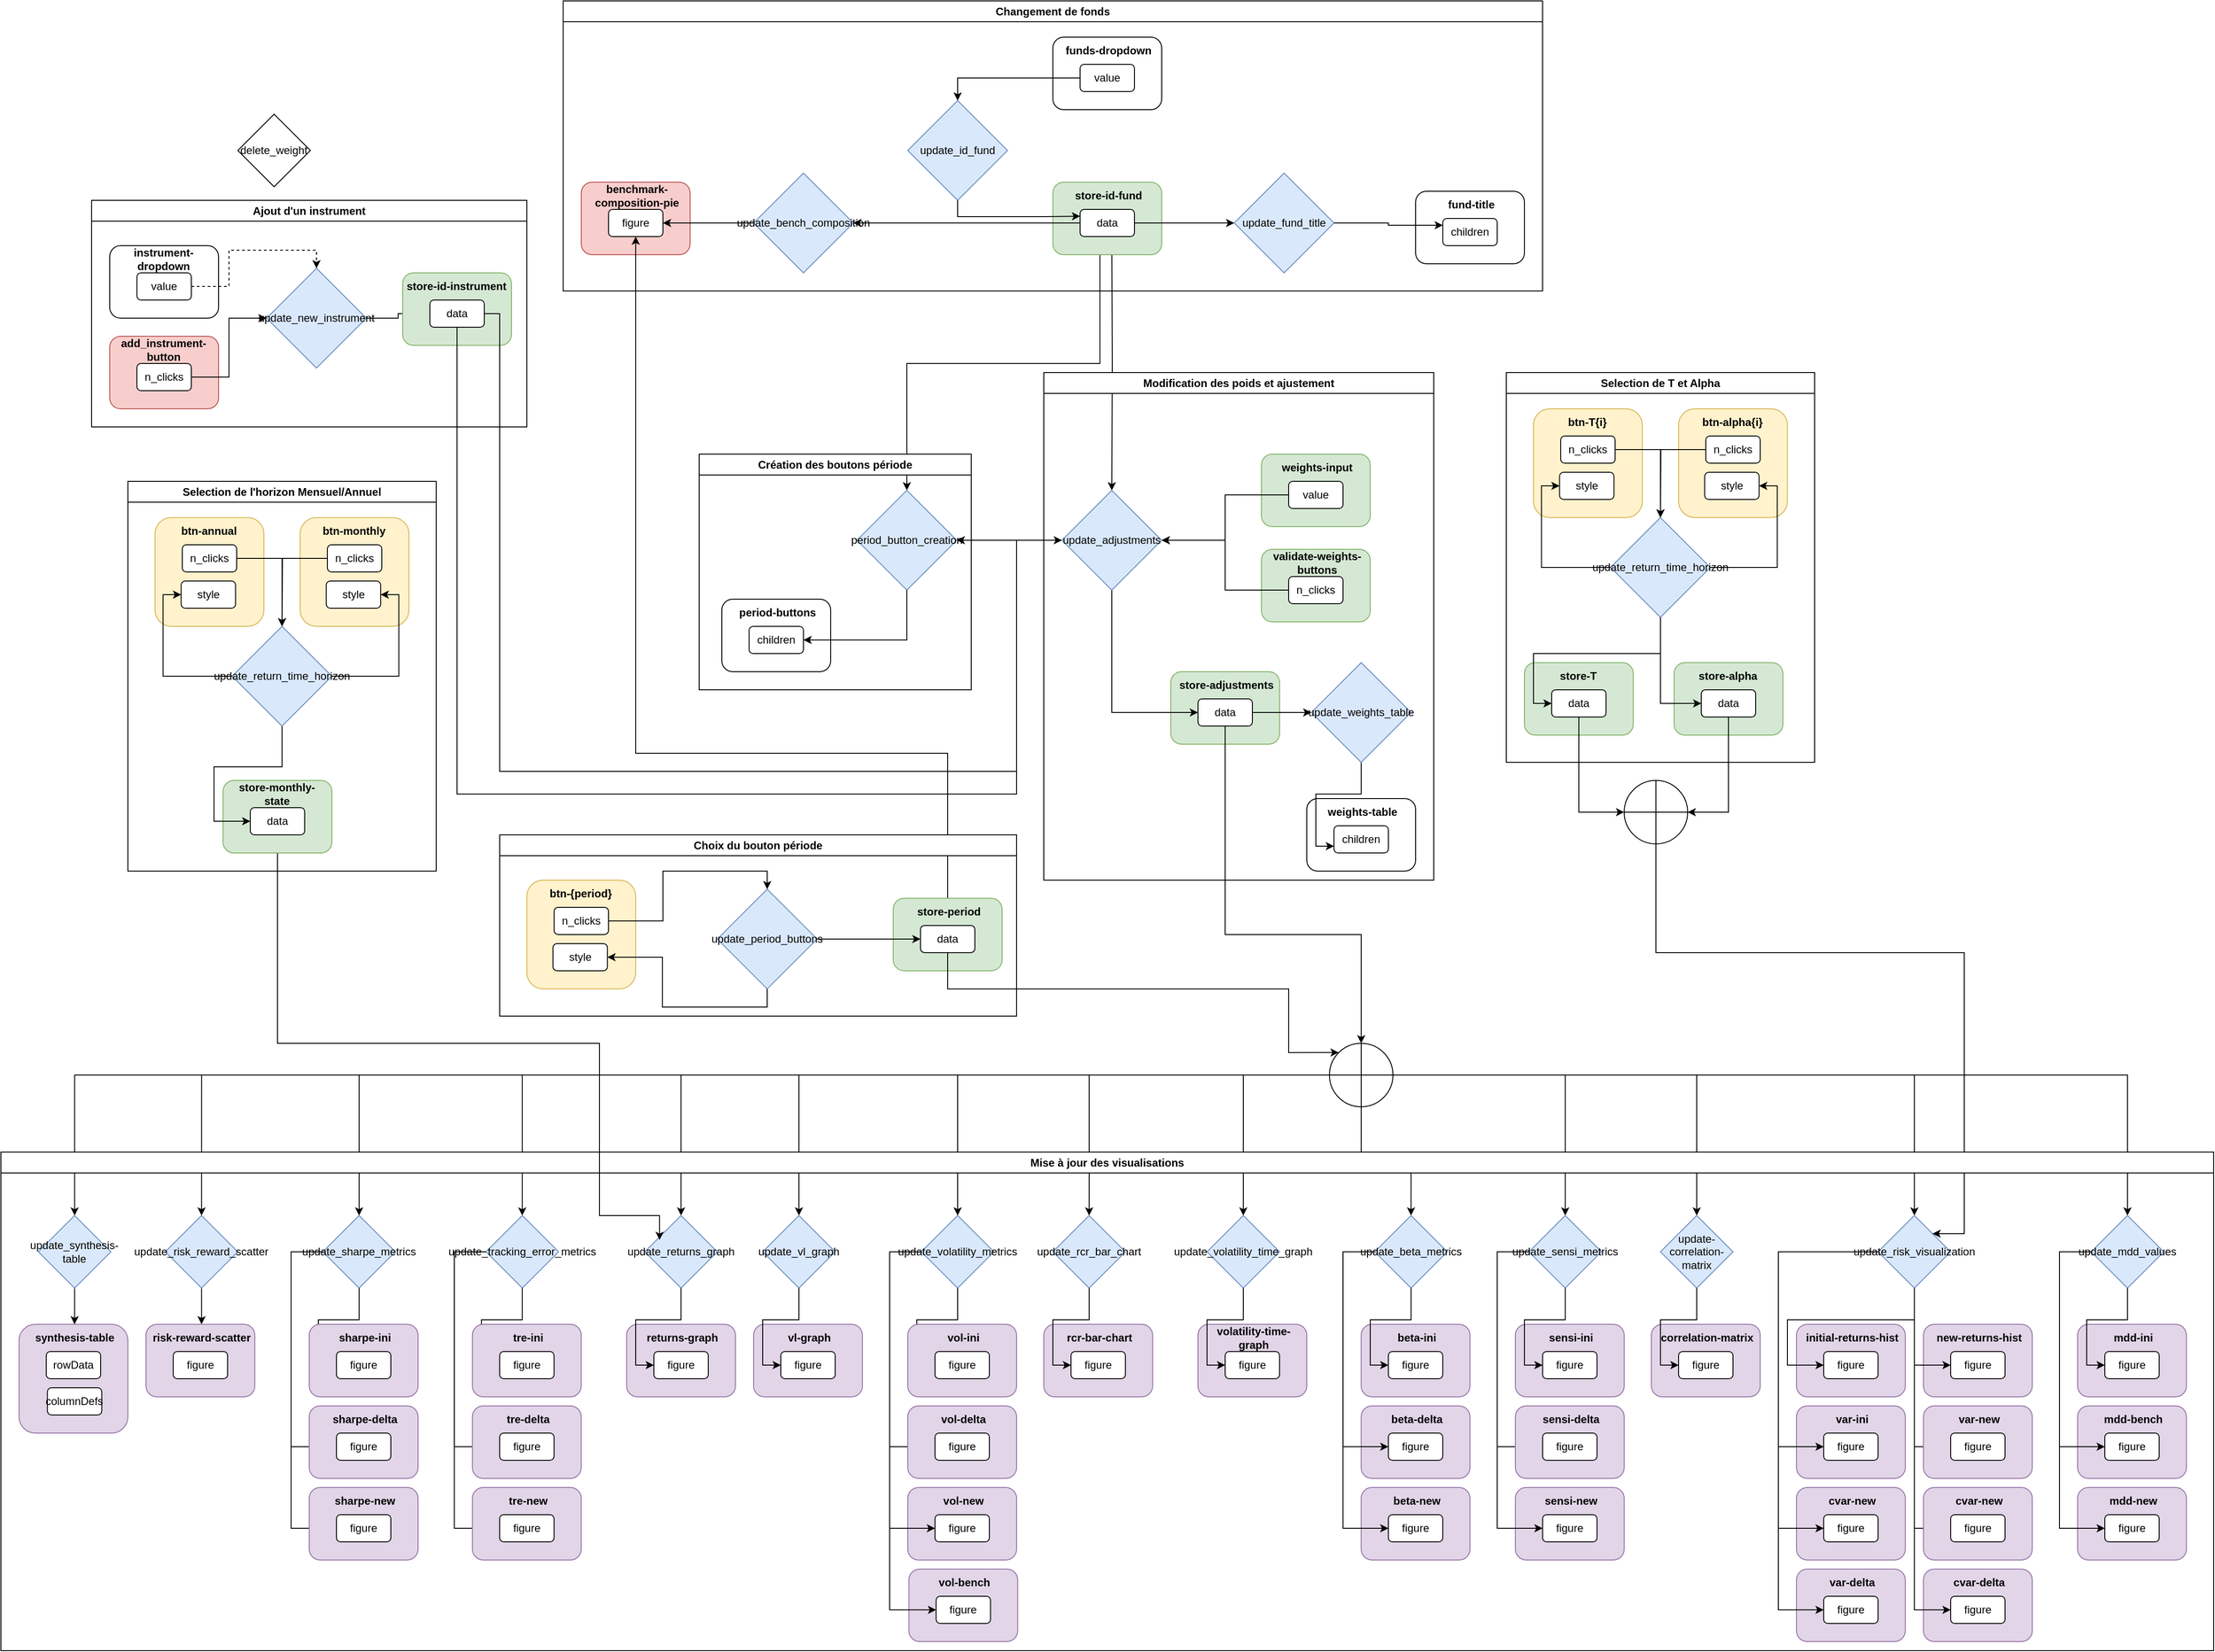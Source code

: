 <mxfile version="28.0.5">
  <diagram name="Page-1" id="CVmTYW8xOtdNSDSt-_Bv">
    <mxGraphModel dx="3978" dy="3009" grid="1" gridSize="10" guides="1" tooltips="1" connect="1" arrows="1" fold="1" page="1" pageScale="1" pageWidth="827" pageHeight="1169" math="0" shadow="0">
      <root>
        <mxCell id="0" />
        <mxCell id="1" parent="0" />
        <mxCell id="e45VYESXmYml-wPN9w2d-36" style="edgeStyle=orthogonalEdgeStyle;rounded=0;orthogonalLoop=1;jettySize=auto;html=1;exitX=0.365;exitY=0.966;exitDx=0;exitDy=0;exitPerimeter=0;" parent="1" source="e45VYESXmYml-wPN9w2d-11" target="e45VYESXmYml-wPN9w2d-35" edge="1">
          <mxGeometry relative="1" as="geometry" />
        </mxCell>
        <mxCell id="e45VYESXmYml-wPN9w2d-107" style="edgeStyle=orthogonalEdgeStyle;rounded=0;orthogonalLoop=1;jettySize=auto;html=1;entryX=0.5;entryY=0;entryDx=0;entryDy=0;" parent="1" target="e45VYESXmYml-wPN9w2d-102" edge="1">
          <mxGeometry relative="1" as="geometry">
            <mxPoint x="565" y="10" as="sourcePoint" />
          </mxGeometry>
        </mxCell>
        <mxCell id="e45VYESXmYml-wPN9w2d-110" value="" style="group;strokeColor=none;" parent="1" vertex="1" connectable="0">
          <mxGeometry x="630" y="490" width="120" height="120" as="geometry" />
        </mxCell>
        <mxCell id="e45VYESXmYml-wPN9w2d-111" value="&lt;span style=&quot;color: rgba(0, 0, 0, 0); font-family: monospace; font-size: 0px; text-align: start; text-wrap-mode: nowrap;&quot;&gt;%3CmxGraphModel%3E%3Croot%3E%3CmxCell%20id%3D%220%22%2F%3E%3CmxCell%20id%3D%221%22%20parent%3D%220%22%2F%3E%3CmxCell%20id%3D%222%22%20value%3D%22update_id_fund%22%20style%3D%22rhombus%3BwhiteSpace%3Dwrap%3Bhtml%3D1%3B%22%20vertex%3D%221%22%20parent%3D%221%22%3E%3CmxGeometry%20x%3D%22330%22%20y%3D%2260%22%20width%3D%22110%22%20height%3D%22110%22%20as%3D%22geometry%22%2F%3E%3C%2FmxCell%3E%3C%2Froot%3E%3C%2FmxGraphModel%3E&lt;/span&gt;" style="rounded=1;whiteSpace=wrap;html=1;fillColor=#d5e8d4;strokeColor=#82b366;" parent="e45VYESXmYml-wPN9w2d-110" vertex="1">
          <mxGeometry width="120" height="80" as="geometry" />
        </mxCell>
        <mxCell id="e45VYESXmYml-wPN9w2d-112" value="&lt;b&gt;store-adjustments&lt;/b&gt;" style="text;html=1;align=center;verticalAlign=middle;whiteSpace=wrap;rounded=0;" parent="e45VYESXmYml-wPN9w2d-110" vertex="1">
          <mxGeometry x="5" width="112.5" height="30" as="geometry" />
        </mxCell>
        <mxCell id="e45VYESXmYml-wPN9w2d-113" value="data" style="text;html=1;align=center;verticalAlign=middle;whiteSpace=wrap;rounded=1;strokeColor=default;fillColor=default;" parent="e45VYESXmYml-wPN9w2d-110" vertex="1">
          <mxGeometry x="30" y="30" width="60" height="30" as="geometry" />
        </mxCell>
        <mxCell id="e45VYESXmYml-wPN9w2d-114" style="edgeStyle=orthogonalEdgeStyle;rounded=0;orthogonalLoop=1;jettySize=auto;html=1;entryX=0;entryY=0.5;entryDx=0;entryDy=0;" parent="1" source="e45VYESXmYml-wPN9w2d-102" target="e45VYESXmYml-wPN9w2d-113" edge="1">
          <mxGeometry relative="1" as="geometry">
            <Array as="points">
              <mxPoint x="565" y="535" />
            </Array>
          </mxGeometry>
        </mxCell>
        <mxCell id="e45VYESXmYml-wPN9w2d-9" value="" style="rounded=1;whiteSpace=wrap;html=1;fillColor=#d5e8d4;strokeColor=#82b366;" parent="1" vertex="1">
          <mxGeometry x="500" y="-50" width="120" height="80" as="geometry" />
        </mxCell>
        <mxCell id="e45VYESXmYml-wPN9w2d-10" value="&lt;b&gt;store-id-fund&lt;/b&gt;" style="text;html=1;align=center;verticalAlign=middle;whiteSpace=wrap;rounded=0;" parent="1" vertex="1">
          <mxGeometry x="505" y="-50" width="112.5" height="30" as="geometry" />
        </mxCell>
        <mxCell id="e45VYESXmYml-wPN9w2d-11" value="data" style="text;html=1;align=center;verticalAlign=middle;whiteSpace=wrap;rounded=1;strokeColor=default;fillColor=default;" parent="1" vertex="1">
          <mxGeometry x="530" y="-20" width="60" height="30" as="geometry" />
        </mxCell>
        <mxCell id="e45VYESXmYml-wPN9w2d-1" value="update_id_fund" style="rhombus;whiteSpace=wrap;html=1;fillColor=#dae8fc;strokeColor=#6c8ebf;" parent="1" vertex="1">
          <mxGeometry x="340" y="-140" width="110" height="110" as="geometry" />
        </mxCell>
        <mxCell id="e45VYESXmYml-wPN9w2d-13" style="edgeStyle=orthogonalEdgeStyle;rounded=0;orthogonalLoop=1;jettySize=auto;html=1;entryX=0;entryY=0.25;entryDx=0;entryDy=0;exitX=0.5;exitY=1;exitDx=0;exitDy=0;" parent="1" source="e45VYESXmYml-wPN9w2d-1" target="e45VYESXmYml-wPN9w2d-11" edge="1">
          <mxGeometry relative="1" as="geometry">
            <mxPoint x="395" as="targetPoint" />
            <Array as="points">
              <mxPoint x="395" y="-12" />
              <mxPoint x="490" y="-12" />
            </Array>
          </mxGeometry>
        </mxCell>
        <mxCell id="e45VYESXmYml-wPN9w2d-5" value="" style="group;strokeColor=none;" parent="1" vertex="1" connectable="0">
          <mxGeometry x="500" y="-210" width="120" height="120" as="geometry" />
        </mxCell>
        <mxCell id="e45VYESXmYml-wPN9w2d-3" value="" style="rounded=1;whiteSpace=wrap;html=1;" parent="e45VYESXmYml-wPN9w2d-5" vertex="1">
          <mxGeometry width="120" height="80" as="geometry" />
        </mxCell>
        <mxCell id="e45VYESXmYml-wPN9w2d-4" value="&lt;b&gt;funds-dropdown&lt;/b&gt;" style="text;html=1;align=center;verticalAlign=middle;whiteSpace=wrap;rounded=0;" parent="e45VYESXmYml-wPN9w2d-5" vertex="1">
          <mxGeometry x="5" width="112.5" height="30" as="geometry" />
        </mxCell>
        <mxCell id="e45VYESXmYml-wPN9w2d-6" value="value" style="text;html=1;align=center;verticalAlign=middle;whiteSpace=wrap;rounded=1;strokeColor=default;" parent="e45VYESXmYml-wPN9w2d-5" vertex="1">
          <mxGeometry x="30" y="30" width="60" height="30" as="geometry" />
        </mxCell>
        <mxCell id="e45VYESXmYml-wPN9w2d-14" value="update_fund_title" style="rhombus;whiteSpace=wrap;html=1;fillColor=#dae8fc;strokeColor=#6c8ebf;" parent="1" vertex="1">
          <mxGeometry x="700" y="-60" width="110" height="110" as="geometry" />
        </mxCell>
        <mxCell id="e45VYESXmYml-wPN9w2d-19" value="&lt;span style=&quot;color: rgba(0, 0, 0, 0); font-family: monospace; font-size: 0px; text-align: start; text-wrap-mode: nowrap;&quot;&gt;%3CmxGraphModel%3E%3Croot%3E%3CmxCell%20id%3D%220%22%2F%3E%3CmxCell%20id%3D%221%22%20parent%3D%220%22%2F%3E%3CmxCell%20id%3D%222%22%20value%3D%22update_id_fund%22%20style%3D%22rhombus%3BwhiteSpace%3Dwrap%3Bhtml%3D1%3B%22%20vertex%3D%221%22%20parent%3D%221%22%3E%3CmxGeometry%20x%3D%22330%22%20y%3D%2260%22%20width%3D%22110%22%20height%3D%22110%22%20as%3D%22geometry%22%2F%3E%3C%2FmxCell%3E%3C%2Froot%3E%3C%2FmxGraphModel%3E&lt;/span&gt;" style="rounded=1;whiteSpace=wrap;html=1;" parent="1" vertex="1">
          <mxGeometry x="900" y="-40" width="120" height="80" as="geometry" />
        </mxCell>
        <mxCell id="e45VYESXmYml-wPN9w2d-20" value="&lt;b&gt;fund-title&lt;/b&gt;" style="text;html=1;align=center;verticalAlign=middle;whiteSpace=wrap;rounded=0;" parent="1" vertex="1">
          <mxGeometry x="905" y="-40" width="112.5" height="30" as="geometry" />
        </mxCell>
        <mxCell id="e45VYESXmYml-wPN9w2d-21" value="children" style="text;html=1;align=center;verticalAlign=middle;whiteSpace=wrap;rounded=1;strokeColor=default;" parent="1" vertex="1">
          <mxGeometry x="930" y="-10" width="60" height="30" as="geometry" />
        </mxCell>
        <mxCell id="e45VYESXmYml-wPN9w2d-22" style="edgeStyle=orthogonalEdgeStyle;rounded=0;orthogonalLoop=1;jettySize=auto;html=1;entryX=0;entryY=0.25;entryDx=0;entryDy=0;exitX=1;exitY=0.5;exitDx=0;exitDy=0;" parent="1" source="e45VYESXmYml-wPN9w2d-14" target="e45VYESXmYml-wPN9w2d-21" edge="1">
          <mxGeometry relative="1" as="geometry" />
        </mxCell>
        <mxCell id="e45VYESXmYml-wPN9w2d-23" value="update_bench_composition" style="rhombus;whiteSpace=wrap;html=1;fillColor=#dae8fc;strokeColor=#6c8ebf;" parent="1" vertex="1">
          <mxGeometry x="170" y="-60" width="110" height="110" as="geometry" />
        </mxCell>
        <mxCell id="e45VYESXmYml-wPN9w2d-24" style="edgeStyle=orthogonalEdgeStyle;rounded=0;orthogonalLoop=1;jettySize=auto;html=1;exitX=0;exitY=0.5;exitDx=0;exitDy=0;" parent="1" source="e45VYESXmYml-wPN9w2d-11" target="e45VYESXmYml-wPN9w2d-23" edge="1">
          <mxGeometry relative="1" as="geometry" />
        </mxCell>
        <mxCell id="e45VYESXmYml-wPN9w2d-28" value="" style="rounded=1;whiteSpace=wrap;html=1;fillColor=#f8cecc;strokeColor=#b85450;" parent="1" vertex="1">
          <mxGeometry x="-20" y="-50" width="120" height="80" as="geometry" />
        </mxCell>
        <mxCell id="e45VYESXmYml-wPN9w2d-29" value="&lt;b&gt;benchmark-composition-pie&lt;/b&gt;" style="text;html=1;align=center;verticalAlign=middle;whiteSpace=wrap;rounded=0;" parent="1" vertex="1">
          <mxGeometry x="-15" y="-50" width="112.5" height="30" as="geometry" />
        </mxCell>
        <mxCell id="e45VYESXmYml-wPN9w2d-30" value="figure" style="text;html=1;align=center;verticalAlign=middle;whiteSpace=wrap;rounded=1;strokeColor=default;fillColor=default;" parent="1" vertex="1">
          <mxGeometry x="10" y="-20" width="60" height="30" as="geometry" />
        </mxCell>
        <mxCell id="e45VYESXmYml-wPN9w2d-26" style="edgeStyle=orthogonalEdgeStyle;rounded=0;orthogonalLoop=1;jettySize=auto;html=1;entryX=1;entryY=0.5;entryDx=0;entryDy=0;" parent="1" source="e45VYESXmYml-wPN9w2d-23" target="e45VYESXmYml-wPN9w2d-30" edge="1">
          <mxGeometry relative="1" as="geometry">
            <mxPoint x="225" y="90" as="targetPoint" />
          </mxGeometry>
        </mxCell>
        <mxCell id="e45VYESXmYml-wPN9w2d-34" style="edgeStyle=orthogonalEdgeStyle;rounded=0;orthogonalLoop=1;jettySize=auto;html=1;exitX=1;exitY=0.5;exitDx=0;exitDy=0;entryX=0;entryY=0.5;entryDx=0;entryDy=0;" parent="1" source="e45VYESXmYml-wPN9w2d-11" target="e45VYESXmYml-wPN9w2d-14" edge="1">
          <mxGeometry relative="1" as="geometry" />
        </mxCell>
        <mxCell id="ddVlhz2ehr492_PRKj_t-26" value="Changement de fonds" style="swimlane;whiteSpace=wrap;html=1;fillColor=default;fillStyle=solid;" vertex="1" parent="1">
          <mxGeometry x="-40" y="-250" width="1080" height="320" as="geometry" />
        </mxCell>
        <mxCell id="ddVlhz2ehr492_PRKj_t-49" value="" style="group" vertex="1" connectable="0" parent="1">
          <mxGeometry x="110" y="250" width="300" height="280" as="geometry" />
        </mxCell>
        <mxCell id="e45VYESXmYml-wPN9w2d-35" value="period_button_creation" style="rhombus;whiteSpace=wrap;html=1;fillColor=#dae8fc;strokeColor=#6c8ebf;" parent="ddVlhz2ehr492_PRKj_t-49" vertex="1">
          <mxGeometry x="174" y="40" width="110" height="110" as="geometry" />
        </mxCell>
        <mxCell id="e45VYESXmYml-wPN9w2d-37" value="" style="group;strokeColor=none;" parent="ddVlhz2ehr492_PRKj_t-49" vertex="1" connectable="0">
          <mxGeometry x="25" y="160" width="120" height="120" as="geometry" />
        </mxCell>
        <mxCell id="e45VYESXmYml-wPN9w2d-38" value="&lt;span style=&quot;color: rgba(0, 0, 0, 0); font-family: monospace; font-size: 0px; text-align: start; text-wrap-mode: nowrap;&quot;&gt;%3CmxGraphModel%3E%3Croot%3E%3CmxCell%20id%3D%220%22%2F%3E%3CmxCell%20id%3D%221%22%20parent%3D%220%22%2F%3E%3CmxCell%20id%3D%222%22%20value%3D%22update_id_fund%22%20style%3D%22rhombus%3BwhiteSpace%3Dwrap%3Bhtml%3D1%3B%22%20vertex%3D%221%22%20parent%3D%221%22%3E%3CmxGeometry%20x%3D%22330%22%20y%3D%2260%22%20width%3D%22110%22%20height%3D%22110%22%20as%3D%22geometry%22%2F%3E%3C%2FmxCell%3E%3C%2Froot%3E%3C%2FmxGraphModel%3E&lt;/span&gt;" style="rounded=1;whiteSpace=wrap;html=1;" parent="e45VYESXmYml-wPN9w2d-37" vertex="1">
          <mxGeometry width="120" height="80" as="geometry" />
        </mxCell>
        <mxCell id="e45VYESXmYml-wPN9w2d-39" value="&lt;b&gt;period-buttons&lt;/b&gt;" style="text;html=1;align=center;verticalAlign=middle;whiteSpace=wrap;rounded=0;" parent="e45VYESXmYml-wPN9w2d-37" vertex="1">
          <mxGeometry x="5" width="112.5" height="30" as="geometry" />
        </mxCell>
        <mxCell id="e45VYESXmYml-wPN9w2d-40" value="children" style="text;html=1;align=center;verticalAlign=middle;whiteSpace=wrap;rounded=1;strokeColor=default;" parent="e45VYESXmYml-wPN9w2d-37" vertex="1">
          <mxGeometry x="30" y="30" width="60" height="30" as="geometry" />
        </mxCell>
        <mxCell id="e45VYESXmYml-wPN9w2d-41" style="edgeStyle=orthogonalEdgeStyle;rounded=0;orthogonalLoop=1;jettySize=auto;html=1;exitX=0.5;exitY=1;exitDx=0;exitDy=0;entryX=1;entryY=0.5;entryDx=0;entryDy=0;" parent="ddVlhz2ehr492_PRKj_t-49" source="e45VYESXmYml-wPN9w2d-35" target="e45VYESXmYml-wPN9w2d-40" edge="1">
          <mxGeometry relative="1" as="geometry" />
        </mxCell>
        <mxCell id="ddVlhz2ehr492_PRKj_t-48" value="Création des boutons période" style="swimlane;whiteSpace=wrap;html=1;" vertex="1" parent="ddVlhz2ehr492_PRKj_t-49">
          <mxGeometry width="300" height="260" as="geometry" />
        </mxCell>
        <mxCell id="ddVlhz2ehr492_PRKj_t-2" value="" style="group;strokeColor=none;" vertex="1" connectable="0" parent="1">
          <mxGeometry x="730" y="250" width="120" height="120" as="geometry" />
        </mxCell>
        <mxCell id="ddVlhz2ehr492_PRKj_t-3" value="" style="rounded=1;whiteSpace=wrap;html=1;fillColor=#d5e8d4;strokeColor=#82b366;" vertex="1" parent="ddVlhz2ehr492_PRKj_t-2">
          <mxGeometry width="120" height="80" as="geometry" />
        </mxCell>
        <mxCell id="ddVlhz2ehr492_PRKj_t-4" value="&lt;b&gt;weights-input&lt;/b&gt;" style="text;html=1;align=center;verticalAlign=middle;whiteSpace=wrap;rounded=0;" vertex="1" parent="ddVlhz2ehr492_PRKj_t-2">
          <mxGeometry x="5" width="112.5" height="30" as="geometry" />
        </mxCell>
        <mxCell id="ddVlhz2ehr492_PRKj_t-5" value="value" style="text;html=1;align=center;verticalAlign=middle;whiteSpace=wrap;rounded=1;strokeColor=default;fillColor=default;" vertex="1" parent="ddVlhz2ehr492_PRKj_t-2">
          <mxGeometry x="30" y="30" width="60" height="30" as="geometry" />
        </mxCell>
        <mxCell id="ddVlhz2ehr492_PRKj_t-14" value="Modification des poids et ajustement" style="swimlane;whiteSpace=wrap;html=1;" vertex="1" parent="1">
          <mxGeometry x="490" y="160" width="430" height="560" as="geometry" />
        </mxCell>
        <mxCell id="e45VYESXmYml-wPN9w2d-115" value="" style="group;strokeColor=none;" parent="ddVlhz2ehr492_PRKj_t-14" vertex="1" connectable="0">
          <mxGeometry x="240" y="195" width="120" height="120" as="geometry" />
        </mxCell>
        <mxCell id="e45VYESXmYml-wPN9w2d-116" value="" style="rounded=1;whiteSpace=wrap;html=1;fillColor=#d5e8d4;strokeColor=#82b366;" parent="e45VYESXmYml-wPN9w2d-115" vertex="1">
          <mxGeometry width="120" height="80" as="geometry" />
        </mxCell>
        <mxCell id="e45VYESXmYml-wPN9w2d-117" value="&lt;b&gt;validate-weights-buttons&lt;/b&gt;" style="text;html=1;align=center;verticalAlign=middle;whiteSpace=wrap;rounded=0;" parent="e45VYESXmYml-wPN9w2d-115" vertex="1">
          <mxGeometry x="5" width="112.5" height="30" as="geometry" />
        </mxCell>
        <mxCell id="e45VYESXmYml-wPN9w2d-118" value="n_clicks" style="text;html=1;align=center;verticalAlign=middle;whiteSpace=wrap;rounded=1;strokeColor=default;fillColor=default;" parent="e45VYESXmYml-wPN9w2d-115" vertex="1">
          <mxGeometry x="30" y="30" width="60" height="30" as="geometry" />
        </mxCell>
        <mxCell id="e45VYESXmYml-wPN9w2d-102" value="update_adjustments" style="rhombus;whiteSpace=wrap;html=1;fillColor=#dae8fc;strokeColor=#6c8ebf;" parent="ddVlhz2ehr492_PRKj_t-14" vertex="1">
          <mxGeometry x="20" y="130" width="110" height="110" as="geometry" />
        </mxCell>
        <mxCell id="ddVlhz2ehr492_PRKj_t-55" style="edgeStyle=orthogonalEdgeStyle;rounded=0;orthogonalLoop=1;jettySize=auto;html=1;exitX=0;exitY=0.5;exitDx=0;exitDy=0;entryX=1;entryY=0.5;entryDx=0;entryDy=0;" edge="1" parent="ddVlhz2ehr492_PRKj_t-14" source="e45VYESXmYml-wPN9w2d-118" target="e45VYESXmYml-wPN9w2d-102">
          <mxGeometry relative="1" as="geometry" />
        </mxCell>
        <mxCell id="e45VYESXmYml-wPN9w2d-97" value="" style="group;strokeColor=none;" parent="ddVlhz2ehr492_PRKj_t-14" vertex="1" connectable="0">
          <mxGeometry x="320" y="360" width="120" height="190" as="geometry" />
        </mxCell>
        <mxCell id="e45VYESXmYml-wPN9w2d-98" value="&lt;span style=&quot;color: rgba(0, 0, 0, 0); font-family: monospace; font-size: 0px; text-align: start; text-wrap-mode: nowrap;&quot;&gt;%3CmxGraphModel%3E%3Croot%3E%3CmxCell%20id%3D%220%22%2F%3E%3CmxCell%20id%3D%221%22%20parent%3D%220%22%2F%3E%3CmxCell%20id%3D%222%22%20value%3D%22update_id_fund%22%20style%3D%22rhombus%3BwhiteSpace%3Dwrap%3Bhtml%3D1%3B%22%20vertex%3D%221%22%20parent%3D%221%22%3E%3CmxGeometry%20x%3D%22330%22%20y%3D%2260%22%20width%3D%22110%22%20height%3D%22110%22%20as%3D%22geometry%22%2F%3E%3C%2FmxCell%3E%3C%2Froot%3E%3C%2FmxGraphModel%3E&lt;/span&gt;" style="rounded=1;whiteSpace=wrap;html=1;" parent="e45VYESXmYml-wPN9w2d-97" vertex="1">
          <mxGeometry x="-30" y="110" width="120" height="80" as="geometry" />
        </mxCell>
        <mxCell id="e45VYESXmYml-wPN9w2d-99" value="&lt;b&gt;weights-table&lt;/b&gt;" style="text;html=1;align=center;verticalAlign=middle;whiteSpace=wrap;rounded=0;" parent="e45VYESXmYml-wPN9w2d-97" vertex="1">
          <mxGeometry x="-25" y="110" width="112.5" height="30" as="geometry" />
        </mxCell>
        <mxCell id="e45VYESXmYml-wPN9w2d-100" value="children" style="text;html=1;align=center;verticalAlign=middle;whiteSpace=wrap;rounded=1;strokeColor=default;" parent="e45VYESXmYml-wPN9w2d-97" vertex="1">
          <mxGeometry y="140" width="60" height="30" as="geometry" />
        </mxCell>
        <mxCell id="e45VYESXmYml-wPN9w2d-101" style="edgeStyle=orthogonalEdgeStyle;rounded=0;orthogonalLoop=1;jettySize=auto;html=1;entryX=0;entryY=0.75;entryDx=0;entryDy=0;" parent="e45VYESXmYml-wPN9w2d-97" source="e45VYESXmYml-wPN9w2d-96" target="e45VYESXmYml-wPN9w2d-100" edge="1">
          <mxGeometry relative="1" as="geometry" />
        </mxCell>
        <mxCell id="e45VYESXmYml-wPN9w2d-96" value="update_weights_table" style="rhombus;whiteSpace=wrap;html=1;fillColor=#dae8fc;strokeColor=#6c8ebf;" parent="e45VYESXmYml-wPN9w2d-97" vertex="1">
          <mxGeometry x="-25" y="-40" width="110" height="110" as="geometry" />
        </mxCell>
        <mxCell id="ddVlhz2ehr492_PRKj_t-53" style="edgeStyle=orthogonalEdgeStyle;rounded=0;orthogonalLoop=1;jettySize=auto;html=1;" edge="1" parent="1" source="ddVlhz2ehr492_PRKj_t-5" target="e45VYESXmYml-wPN9w2d-102">
          <mxGeometry relative="1" as="geometry" />
        </mxCell>
        <mxCell id="ddVlhz2ehr492_PRKj_t-56" style="edgeStyle=orthogonalEdgeStyle;rounded=0;orthogonalLoop=1;jettySize=auto;html=1;entryX=0;entryY=0.5;entryDx=0;entryDy=0;" edge="1" parent="1" source="e45VYESXmYml-wPN9w2d-113" target="e45VYESXmYml-wPN9w2d-96">
          <mxGeometry relative="1" as="geometry" />
        </mxCell>
        <mxCell id="ddVlhz2ehr492_PRKj_t-58" style="edgeStyle=orthogonalEdgeStyle;rounded=0;orthogonalLoop=1;jettySize=auto;html=1;entryX=0.5;entryY=1;entryDx=0;entryDy=0;" edge="1" parent="1" source="ddVlhz2ehr492_PRKj_t-33" target="e45VYESXmYml-wPN9w2d-30">
          <mxGeometry relative="1" as="geometry">
            <Array as="points">
              <mxPoint x="384" y="580" />
              <mxPoint x="40" y="580" />
            </Array>
          </mxGeometry>
        </mxCell>
        <mxCell id="ddVlhz2ehr492_PRKj_t-74" value="delete_weight" style="rhombus;whiteSpace=wrap;html=1;" vertex="1" parent="1">
          <mxGeometry x="-398.75" y="-125" width="80" height="80" as="geometry" />
        </mxCell>
        <mxCell id="ddVlhz2ehr492_PRKj_t-85" style="edgeStyle=orthogonalEdgeStyle;rounded=0;orthogonalLoop=1;jettySize=auto;html=1;entryX=0.5;entryY=0;entryDx=0;entryDy=0;" edge="1" parent="1" source="ddVlhz2ehr492_PRKj_t-84" target="ddVlhz2ehr492_PRKj_t-77">
          <mxGeometry relative="1" as="geometry" />
        </mxCell>
        <mxCell id="ddVlhz2ehr492_PRKj_t-84" value="update_synthesis-table" style="rhombus;whiteSpace=wrap;html=1;fillColor=#dae8fc;strokeColor=#6c8ebf;" vertex="1" parent="1">
          <mxGeometry x="-618.75" y="1090" width="80" height="80" as="geometry" />
        </mxCell>
        <mxCell id="ddVlhz2ehr492_PRKj_t-91" style="edgeStyle=orthogonalEdgeStyle;rounded=0;orthogonalLoop=1;jettySize=auto;html=1;entryX=0.5;entryY=0;entryDx=0;entryDy=0;" edge="1" parent="1" source="ddVlhz2ehr492_PRKj_t-92" target="ddVlhz2ehr492_PRKj_t-88">
          <mxGeometry relative="1" as="geometry" />
        </mxCell>
        <mxCell id="ddVlhz2ehr492_PRKj_t-92" value="update_risk_reward_scatter" style="rhombus;whiteSpace=wrap;html=1;fillColor=#dae8fc;strokeColor=#6c8ebf;" vertex="1" parent="1">
          <mxGeometry x="-478.75" y="1090" width="80" height="80" as="geometry" />
        </mxCell>
        <mxCell id="ddVlhz2ehr492_PRKj_t-93" value="update_sharpe_metrics" style="rhombus;whiteSpace=wrap;html=1;fillColor=#dae8fc;strokeColor=#6c8ebf;" vertex="1" parent="1">
          <mxGeometry x="-305" y="1090" width="80" height="80" as="geometry" />
        </mxCell>
        <mxCell id="ddVlhz2ehr492_PRKj_t-338" style="edgeStyle=orthogonalEdgeStyle;rounded=0;orthogonalLoop=1;jettySize=auto;html=1;" edge="1" parent="1" source="ddVlhz2ehr492_PRKj_t-97" target="ddVlhz2ehr492_PRKj_t-84">
          <mxGeometry relative="1" as="geometry" />
        </mxCell>
        <mxCell id="ddVlhz2ehr492_PRKj_t-339" style="edgeStyle=orthogonalEdgeStyle;rounded=0;orthogonalLoop=1;jettySize=auto;html=1;entryX=0.5;entryY=0;entryDx=0;entryDy=0;" edge="1" parent="1" source="ddVlhz2ehr492_PRKj_t-97" target="ddVlhz2ehr492_PRKj_t-92">
          <mxGeometry relative="1" as="geometry" />
        </mxCell>
        <mxCell id="ddVlhz2ehr492_PRKj_t-340" style="edgeStyle=orthogonalEdgeStyle;rounded=0;orthogonalLoop=1;jettySize=auto;html=1;entryX=0.5;entryY=0;entryDx=0;entryDy=0;" edge="1" parent="1" source="ddVlhz2ehr492_PRKj_t-97" target="ddVlhz2ehr492_PRKj_t-93">
          <mxGeometry relative="1" as="geometry" />
        </mxCell>
        <mxCell id="ddVlhz2ehr492_PRKj_t-341" style="edgeStyle=orthogonalEdgeStyle;rounded=0;orthogonalLoop=1;jettySize=auto;html=1;" edge="1" parent="1" source="ddVlhz2ehr492_PRKj_t-97" target="ddVlhz2ehr492_PRKj_t-119">
          <mxGeometry relative="1" as="geometry" />
        </mxCell>
        <mxCell id="ddVlhz2ehr492_PRKj_t-342" style="edgeStyle=orthogonalEdgeStyle;rounded=0;orthogonalLoop=1;jettySize=auto;html=1;entryX=0.5;entryY=0;entryDx=0;entryDy=0;" edge="1" parent="1" source="ddVlhz2ehr492_PRKj_t-97" target="ddVlhz2ehr492_PRKj_t-136">
          <mxGeometry relative="1" as="geometry" />
        </mxCell>
        <mxCell id="ddVlhz2ehr492_PRKj_t-343" style="edgeStyle=orthogonalEdgeStyle;rounded=0;orthogonalLoop=1;jettySize=auto;html=1;" edge="1" parent="1" source="ddVlhz2ehr492_PRKj_t-97" target="ddVlhz2ehr492_PRKj_t-137">
          <mxGeometry relative="1" as="geometry" />
        </mxCell>
        <mxCell id="ddVlhz2ehr492_PRKj_t-344" style="edgeStyle=orthogonalEdgeStyle;rounded=0;orthogonalLoop=1;jettySize=auto;html=1;entryX=0.5;entryY=0;entryDx=0;entryDy=0;" edge="1" parent="1" source="ddVlhz2ehr492_PRKj_t-97" target="ddVlhz2ehr492_PRKj_t-150">
          <mxGeometry relative="1" as="geometry" />
        </mxCell>
        <mxCell id="ddVlhz2ehr492_PRKj_t-345" style="edgeStyle=orthogonalEdgeStyle;rounded=0;orthogonalLoop=1;jettySize=auto;html=1;entryX=0.5;entryY=0;entryDx=0;entryDy=0;" edge="1" parent="1" source="ddVlhz2ehr492_PRKj_t-97" target="ddVlhz2ehr492_PRKj_t-174">
          <mxGeometry relative="1" as="geometry" />
        </mxCell>
        <mxCell id="ddVlhz2ehr492_PRKj_t-346" style="edgeStyle=orthogonalEdgeStyle;rounded=0;orthogonalLoop=1;jettySize=auto;html=1;entryX=0.5;entryY=0;entryDx=0;entryDy=0;" edge="1" parent="1" source="ddVlhz2ehr492_PRKj_t-97" target="ddVlhz2ehr492_PRKj_t-182">
          <mxGeometry relative="1" as="geometry" />
        </mxCell>
        <mxCell id="ddVlhz2ehr492_PRKj_t-347" style="edgeStyle=orthogonalEdgeStyle;rounded=0;orthogonalLoop=1;jettySize=auto;html=1;entryX=0.5;entryY=0;entryDx=0;entryDy=0;" edge="1" parent="1" source="ddVlhz2ehr492_PRKj_t-97" target="ddVlhz2ehr492_PRKj_t-208">
          <mxGeometry relative="1" as="geometry" />
        </mxCell>
        <mxCell id="ddVlhz2ehr492_PRKj_t-348" style="edgeStyle=orthogonalEdgeStyle;rounded=0;orthogonalLoop=1;jettySize=auto;html=1;entryX=0.5;entryY=0;entryDx=0;entryDy=0;" edge="1" parent="1" source="ddVlhz2ehr492_PRKj_t-97" target="ddVlhz2ehr492_PRKj_t-224">
          <mxGeometry relative="1" as="geometry" />
        </mxCell>
        <mxCell id="ddVlhz2ehr492_PRKj_t-349" style="edgeStyle=orthogonalEdgeStyle;rounded=0;orthogonalLoop=1;jettySize=auto;html=1;entryX=0.5;entryY=0;entryDx=0;entryDy=0;" edge="1" parent="1" source="ddVlhz2ehr492_PRKj_t-97" target="ddVlhz2ehr492_PRKj_t-241">
          <mxGeometry relative="1" as="geometry" />
        </mxCell>
        <mxCell id="ddVlhz2ehr492_PRKj_t-350" style="edgeStyle=orthogonalEdgeStyle;rounded=0;orthogonalLoop=1;jettySize=auto;html=1;entryX=0.5;entryY=0;entryDx=0;entryDy=0;" edge="1" parent="1" source="ddVlhz2ehr492_PRKj_t-97" target="ddVlhz2ehr492_PRKj_t-246">
          <mxGeometry relative="1" as="geometry" />
        </mxCell>
        <mxCell id="ddVlhz2ehr492_PRKj_t-351" style="edgeStyle=orthogonalEdgeStyle;rounded=0;orthogonalLoop=1;jettySize=auto;html=1;entryX=0.5;entryY=0;entryDx=0;entryDy=0;" edge="1" parent="1" source="ddVlhz2ehr492_PRKj_t-97" target="ddVlhz2ehr492_PRKj_t-294">
          <mxGeometry relative="1" as="geometry" />
        </mxCell>
        <mxCell id="ddVlhz2ehr492_PRKj_t-97" value="" style="verticalLabelPosition=bottom;verticalAlign=top;html=1;shape=mxgraph.flowchart.summing_function;" vertex="1" parent="1">
          <mxGeometry x="805" y="900" width="70" height="70" as="geometry" />
        </mxCell>
        <mxCell id="ddVlhz2ehr492_PRKj_t-98" style="edgeStyle=orthogonalEdgeStyle;rounded=0;orthogonalLoop=1;jettySize=auto;html=1;exitX=0.5;exitY=1;exitDx=0;exitDy=0;entryX=0.5;entryY=0;entryDx=0;entryDy=0;entryPerimeter=0;" edge="1" parent="1" source="e45VYESXmYml-wPN9w2d-113" target="ddVlhz2ehr492_PRKj_t-97">
          <mxGeometry relative="1" as="geometry">
            <Array as="points">
              <mxPoint x="690" y="780" />
              <mxPoint x="840" y="780" />
            </Array>
          </mxGeometry>
        </mxCell>
        <mxCell id="ddVlhz2ehr492_PRKj_t-116" style="edgeStyle=orthogonalEdgeStyle;rounded=0;orthogonalLoop=1;jettySize=auto;html=1;entryX=0;entryY=0.5;entryDx=0;entryDy=0;" edge="1" parent="1" source="ddVlhz2ehr492_PRKj_t-93" target="ddVlhz2ehr492_PRKj_t-110">
          <mxGeometry relative="1" as="geometry">
            <Array as="points">
              <mxPoint x="-340" y="1130" />
              <mxPoint x="-340" y="1345" />
            </Array>
          </mxGeometry>
        </mxCell>
        <mxCell id="ddVlhz2ehr492_PRKj_t-117" style="edgeStyle=orthogonalEdgeStyle;rounded=0;orthogonalLoop=1;jettySize=auto;html=1;entryX=0;entryY=0.5;entryDx=0;entryDy=0;" edge="1" parent="1" source="ddVlhz2ehr492_PRKj_t-93" target="ddVlhz2ehr492_PRKj_t-114">
          <mxGeometry relative="1" as="geometry">
            <Array as="points">
              <mxPoint x="-340" y="1130" />
              <mxPoint x="-340" y="1435" />
            </Array>
          </mxGeometry>
        </mxCell>
        <mxCell id="ddVlhz2ehr492_PRKj_t-118" style="edgeStyle=orthogonalEdgeStyle;rounded=0;orthogonalLoop=1;jettySize=auto;html=1;entryX=0;entryY=0.5;entryDx=0;entryDy=0;" edge="1" parent="1" source="ddVlhz2ehr492_PRKj_t-93" target="ddVlhz2ehr492_PRKj_t-106">
          <mxGeometry relative="1" as="geometry" />
        </mxCell>
        <mxCell id="ddVlhz2ehr492_PRKj_t-119" value="update_tracking_error_metrics" style="rhombus;whiteSpace=wrap;html=1;fillColor=#dae8fc;strokeColor=#6c8ebf;" vertex="1" parent="1">
          <mxGeometry x="-125.06" y="1090" width="80" height="80" as="geometry" />
        </mxCell>
        <mxCell id="ddVlhz2ehr492_PRKj_t-132" style="edgeStyle=orthogonalEdgeStyle;rounded=0;orthogonalLoop=1;jettySize=auto;html=1;entryX=0;entryY=0.5;entryDx=0;entryDy=0;" edge="1" parent="1" source="ddVlhz2ehr492_PRKj_t-119" target="ddVlhz2ehr492_PRKj_t-127">
          <mxGeometry relative="1" as="geometry">
            <Array as="points">
              <mxPoint x="-160.06" y="1130" />
              <mxPoint x="-160.06" y="1345" />
            </Array>
          </mxGeometry>
        </mxCell>
        <mxCell id="ddVlhz2ehr492_PRKj_t-133" style="edgeStyle=orthogonalEdgeStyle;rounded=0;orthogonalLoop=1;jettySize=auto;html=1;entryX=0;entryY=0.5;entryDx=0;entryDy=0;" edge="1" parent="1" source="ddVlhz2ehr492_PRKj_t-119" target="ddVlhz2ehr492_PRKj_t-131">
          <mxGeometry relative="1" as="geometry">
            <Array as="points">
              <mxPoint x="-160.06" y="1130" />
              <mxPoint x="-160.06" y="1435" />
            </Array>
          </mxGeometry>
        </mxCell>
        <mxCell id="ddVlhz2ehr492_PRKj_t-134" style="edgeStyle=orthogonalEdgeStyle;rounded=0;orthogonalLoop=1;jettySize=auto;html=1;entryX=0;entryY=0.5;entryDx=0;entryDy=0;" edge="1" parent="1" source="ddVlhz2ehr492_PRKj_t-119" target="ddVlhz2ehr492_PRKj_t-123">
          <mxGeometry relative="1" as="geometry" />
        </mxCell>
        <mxCell id="ddVlhz2ehr492_PRKj_t-136" value="update_returns_graph" style="rhombus;whiteSpace=wrap;html=1;fillColor=#dae8fc;strokeColor=#6c8ebf;" vertex="1" parent="1">
          <mxGeometry x="50" y="1090" width="80" height="80" as="geometry" />
        </mxCell>
        <mxCell id="ddVlhz2ehr492_PRKj_t-137" value="update_vl_graph" style="rhombus;whiteSpace=wrap;html=1;fillColor=#dae8fc;strokeColor=#6c8ebf;" vertex="1" parent="1">
          <mxGeometry x="180" y="1090" width="80" height="80" as="geometry" />
        </mxCell>
        <mxCell id="ddVlhz2ehr492_PRKj_t-140" value="" style="group;strokeColor=none;" vertex="1" connectable="0" parent="1">
          <mxGeometry x="30" y="1210" width="120" height="120" as="geometry" />
        </mxCell>
        <mxCell id="ddVlhz2ehr492_PRKj_t-141" value="" style="rounded=1;whiteSpace=wrap;html=1;fillColor=#e1d5e7;strokeColor=#9673a6;" vertex="1" parent="ddVlhz2ehr492_PRKj_t-140">
          <mxGeometry width="120" height="80" as="geometry" />
        </mxCell>
        <mxCell id="ddVlhz2ehr492_PRKj_t-142" value="&lt;b&gt;returns-graph&lt;/b&gt;" style="text;html=1;align=center;verticalAlign=middle;whiteSpace=wrap;rounded=0;" vertex="1" parent="ddVlhz2ehr492_PRKj_t-140">
          <mxGeometry x="5" width="112.5" height="30" as="geometry" />
        </mxCell>
        <mxCell id="ddVlhz2ehr492_PRKj_t-143" value="figure" style="text;html=1;align=center;verticalAlign=middle;whiteSpace=wrap;rounded=1;strokeColor=default;fillColor=default;" vertex="1" parent="ddVlhz2ehr492_PRKj_t-140">
          <mxGeometry x="30" y="30" width="60" height="30" as="geometry" />
        </mxCell>
        <mxCell id="ddVlhz2ehr492_PRKj_t-144" value="" style="group;strokeColor=none;" vertex="1" connectable="0" parent="1">
          <mxGeometry x="170" y="1210" width="120" height="120" as="geometry" />
        </mxCell>
        <mxCell id="ddVlhz2ehr492_PRKj_t-145" value="" style="rounded=1;whiteSpace=wrap;html=1;fillColor=#e1d5e7;strokeColor=#9673a6;" vertex="1" parent="ddVlhz2ehr492_PRKj_t-144">
          <mxGeometry width="120" height="80" as="geometry" />
        </mxCell>
        <mxCell id="ddVlhz2ehr492_PRKj_t-146" value="&lt;b&gt;vl-graph&lt;/b&gt;" style="text;html=1;align=center;verticalAlign=middle;whiteSpace=wrap;rounded=0;" vertex="1" parent="ddVlhz2ehr492_PRKj_t-144">
          <mxGeometry x="5" width="112.5" height="30" as="geometry" />
        </mxCell>
        <mxCell id="ddVlhz2ehr492_PRKj_t-147" value="figure" style="text;html=1;align=center;verticalAlign=middle;whiteSpace=wrap;rounded=1;strokeColor=default;fillColor=default;" vertex="1" parent="ddVlhz2ehr492_PRKj_t-144">
          <mxGeometry x="30" y="30" width="60" height="30" as="geometry" />
        </mxCell>
        <mxCell id="ddVlhz2ehr492_PRKj_t-149" style="edgeStyle=orthogonalEdgeStyle;rounded=0;orthogonalLoop=1;jettySize=auto;html=1;entryX=0;entryY=0.5;entryDx=0;entryDy=0;" edge="1" parent="1" source="ddVlhz2ehr492_PRKj_t-136" target="ddVlhz2ehr492_PRKj_t-143">
          <mxGeometry relative="1" as="geometry" />
        </mxCell>
        <mxCell id="ddVlhz2ehr492_PRKj_t-148" style="edgeStyle=orthogonalEdgeStyle;rounded=0;orthogonalLoop=1;jettySize=auto;html=1;entryX=0;entryY=0.5;entryDx=0;entryDy=0;" edge="1" parent="1" source="ddVlhz2ehr492_PRKj_t-137" target="ddVlhz2ehr492_PRKj_t-147">
          <mxGeometry relative="1" as="geometry" />
        </mxCell>
        <mxCell id="ddVlhz2ehr492_PRKj_t-150" value="update_volatility_metrics" style="rhombus;whiteSpace=wrap;html=1;fillColor=#dae8fc;strokeColor=#6c8ebf;" vertex="1" parent="1">
          <mxGeometry x="355" y="1090" width="80" height="80" as="geometry" />
        </mxCell>
        <mxCell id="ddVlhz2ehr492_PRKj_t-159" value="" style="rounded=1;whiteSpace=wrap;html=1;fillColor=#e1d5e7;strokeColor=#9673a6;" vertex="1" parent="1">
          <mxGeometry x="340" y="1390" width="120" height="80" as="geometry" />
        </mxCell>
        <mxCell id="ddVlhz2ehr492_PRKj_t-160" value="&lt;b&gt;vol-new&lt;/b&gt;" style="text;html=1;align=center;verticalAlign=middle;whiteSpace=wrap;rounded=0;" vertex="1" parent="1">
          <mxGeometry x="345" y="1390" width="112.5" height="30" as="geometry" />
        </mxCell>
        <mxCell id="ddVlhz2ehr492_PRKj_t-161" value="figure" style="text;html=1;align=center;verticalAlign=middle;whiteSpace=wrap;rounded=1;strokeColor=default;fillColor=default;" vertex="1" parent="1">
          <mxGeometry x="370" y="1420" width="60" height="30" as="geometry" />
        </mxCell>
        <mxCell id="ddVlhz2ehr492_PRKj_t-162" style="edgeStyle=orthogonalEdgeStyle;rounded=0;orthogonalLoop=1;jettySize=auto;html=1;entryX=0;entryY=0.5;entryDx=0;entryDy=0;" edge="1" parent="1" source="ddVlhz2ehr492_PRKj_t-150" target="ddVlhz2ehr492_PRKj_t-158">
          <mxGeometry relative="1" as="geometry">
            <Array as="points">
              <mxPoint x="320" y="1130" />
              <mxPoint x="320" y="1345" />
            </Array>
          </mxGeometry>
        </mxCell>
        <mxCell id="ddVlhz2ehr492_PRKj_t-163" style="edgeStyle=orthogonalEdgeStyle;rounded=0;orthogonalLoop=1;jettySize=auto;html=1;entryX=0;entryY=0.5;entryDx=0;entryDy=0;" edge="1" parent="1" source="ddVlhz2ehr492_PRKj_t-150" target="ddVlhz2ehr492_PRKj_t-161">
          <mxGeometry relative="1" as="geometry">
            <Array as="points">
              <mxPoint x="320" y="1130" />
              <mxPoint x="320" y="1435" />
            </Array>
          </mxGeometry>
        </mxCell>
        <mxCell id="ddVlhz2ehr492_PRKj_t-164" style="edgeStyle=orthogonalEdgeStyle;rounded=0;orthogonalLoop=1;jettySize=auto;html=1;entryX=0;entryY=0.5;entryDx=0;entryDy=0;" edge="1" parent="1" source="ddVlhz2ehr492_PRKj_t-150" target="ddVlhz2ehr492_PRKj_t-154">
          <mxGeometry relative="1" as="geometry" />
        </mxCell>
        <mxCell id="ddVlhz2ehr492_PRKj_t-168" value="" style="rounded=1;whiteSpace=wrap;html=1;fillColor=#e1d5e7;strokeColor=#9673a6;" vertex="1" parent="1">
          <mxGeometry x="341.25" y="1480" width="120" height="80" as="geometry" />
        </mxCell>
        <mxCell id="ddVlhz2ehr492_PRKj_t-169" value="&lt;b&gt;vol-bench&lt;/b&gt;" style="text;html=1;align=center;verticalAlign=middle;whiteSpace=wrap;rounded=0;" vertex="1" parent="1">
          <mxGeometry x="346.25" y="1480" width="112.5" height="30" as="geometry" />
        </mxCell>
        <mxCell id="ddVlhz2ehr492_PRKj_t-170" value="figure" style="text;html=1;align=center;verticalAlign=middle;whiteSpace=wrap;rounded=1;strokeColor=default;fillColor=default;" vertex="1" parent="1">
          <mxGeometry x="371.25" y="1510" width="60" height="30" as="geometry" />
        </mxCell>
        <mxCell id="ddVlhz2ehr492_PRKj_t-171" style="edgeStyle=orthogonalEdgeStyle;rounded=0;orthogonalLoop=1;jettySize=auto;html=1;entryX=0;entryY=0.5;entryDx=0;entryDy=0;" edge="1" parent="1" source="ddVlhz2ehr492_PRKj_t-150" target="ddVlhz2ehr492_PRKj_t-170">
          <mxGeometry relative="1" as="geometry">
            <Array as="points">
              <mxPoint x="320" y="1130" />
              <mxPoint x="320" y="1525" />
            </Array>
          </mxGeometry>
        </mxCell>
        <mxCell id="ddVlhz2ehr492_PRKj_t-174" value="update_rcr_bar_chart" style="rhombus;whiteSpace=wrap;html=1;fillColor=#dae8fc;strokeColor=#6c8ebf;" vertex="1" parent="1">
          <mxGeometry x="500" y="1090" width="80" height="80" as="geometry" />
        </mxCell>
        <mxCell id="ddVlhz2ehr492_PRKj_t-175" value="" style="rounded=1;whiteSpace=wrap;html=1;fillColor=#e1d5e7;strokeColor=#9673a6;" vertex="1" parent="1">
          <mxGeometry x="490" y="1210" width="120" height="80" as="geometry" />
        </mxCell>
        <mxCell id="ddVlhz2ehr492_PRKj_t-176" value="&lt;b&gt;rcr-bar-chart&lt;/b&gt;" style="text;html=1;align=center;verticalAlign=middle;whiteSpace=wrap;rounded=0;" vertex="1" parent="1">
          <mxGeometry x="495" y="1210" width="112.5" height="30" as="geometry" />
        </mxCell>
        <mxCell id="ddVlhz2ehr492_PRKj_t-177" value="figure" style="text;html=1;align=center;verticalAlign=middle;whiteSpace=wrap;rounded=1;strokeColor=default;fillColor=default;" vertex="1" parent="1">
          <mxGeometry x="520" y="1240" width="60" height="30" as="geometry" />
        </mxCell>
        <mxCell id="ddVlhz2ehr492_PRKj_t-178" style="edgeStyle=orthogonalEdgeStyle;rounded=0;orthogonalLoop=1;jettySize=auto;html=1;entryX=0;entryY=0.5;entryDx=0;entryDy=0;" edge="1" parent="1" source="ddVlhz2ehr492_PRKj_t-174" target="ddVlhz2ehr492_PRKj_t-177">
          <mxGeometry relative="1" as="geometry" />
        </mxCell>
        <mxCell id="ddVlhz2ehr492_PRKj_t-182" value="update_volatility_time_graph" style="rhombus;whiteSpace=wrap;html=1;fillColor=#dae8fc;strokeColor=#6c8ebf;" vertex="1" parent="1">
          <mxGeometry x="670" y="1090" width="80" height="80" as="geometry" />
        </mxCell>
        <mxCell id="ddVlhz2ehr492_PRKj_t-183" value="" style="rounded=1;whiteSpace=wrap;html=1;fillColor=#e1d5e7;strokeColor=#9673a6;" vertex="1" parent="1">
          <mxGeometry x="660" y="1210" width="120" height="80" as="geometry" />
        </mxCell>
        <mxCell id="ddVlhz2ehr492_PRKj_t-184" value="&lt;b&gt;volatility-time-graph&lt;/b&gt;" style="text;html=1;align=center;verticalAlign=middle;whiteSpace=wrap;rounded=0;" vertex="1" parent="1">
          <mxGeometry x="665" y="1210" width="112.5" height="30" as="geometry" />
        </mxCell>
        <mxCell id="ddVlhz2ehr492_PRKj_t-185" value="figure" style="text;html=1;align=center;verticalAlign=middle;whiteSpace=wrap;rounded=1;strokeColor=default;fillColor=default;" vertex="1" parent="1">
          <mxGeometry x="690" y="1240" width="60" height="30" as="geometry" />
        </mxCell>
        <mxCell id="ddVlhz2ehr492_PRKj_t-186" style="edgeStyle=orthogonalEdgeStyle;rounded=0;orthogonalLoop=1;jettySize=auto;html=1;entryX=0;entryY=0.5;entryDx=0;entryDy=0;" edge="1" parent="1" source="ddVlhz2ehr492_PRKj_t-182" target="ddVlhz2ehr492_PRKj_t-185">
          <mxGeometry relative="1" as="geometry" />
        </mxCell>
        <mxCell id="ddVlhz2ehr492_PRKj_t-208" value="update_beta_metrics" style="rhombus;whiteSpace=wrap;html=1;fillColor=#dae8fc;strokeColor=#6c8ebf;" vertex="1" parent="1">
          <mxGeometry x="854.95" y="1090" width="80" height="80" as="geometry" />
        </mxCell>
        <mxCell id="ddVlhz2ehr492_PRKj_t-209" value="" style="group;strokeColor=none;" vertex="1" connectable="0" parent="1">
          <mxGeometry x="839.95" y="1210" width="120" height="120" as="geometry" />
        </mxCell>
        <mxCell id="ddVlhz2ehr492_PRKj_t-210" value="" style="rounded=1;whiteSpace=wrap;html=1;fillColor=#e1d5e7;strokeColor=#9673a6;" vertex="1" parent="ddVlhz2ehr492_PRKj_t-209">
          <mxGeometry width="120" height="80" as="geometry" />
        </mxCell>
        <mxCell id="ddVlhz2ehr492_PRKj_t-211" value="&lt;b&gt;beta-ini&lt;/b&gt;" style="text;html=1;align=center;verticalAlign=middle;whiteSpace=wrap;rounded=0;" vertex="1" parent="ddVlhz2ehr492_PRKj_t-209">
          <mxGeometry x="5" width="112.5" height="30" as="geometry" />
        </mxCell>
        <mxCell id="ddVlhz2ehr492_PRKj_t-212" value="figure" style="text;html=1;align=center;verticalAlign=middle;whiteSpace=wrap;rounded=1;strokeColor=default;fillColor=default;" vertex="1" parent="ddVlhz2ehr492_PRKj_t-209">
          <mxGeometry x="30" y="30" width="60" height="30" as="geometry" />
        </mxCell>
        <mxCell id="ddVlhz2ehr492_PRKj_t-213" value="" style="group;strokeColor=none;" vertex="1" connectable="0" parent="1">
          <mxGeometry x="839.95" y="1300" width="120" height="120" as="geometry" />
        </mxCell>
        <mxCell id="ddVlhz2ehr492_PRKj_t-214" value="" style="rounded=1;whiteSpace=wrap;html=1;fillColor=#e1d5e7;strokeColor=#9673a6;" vertex="1" parent="ddVlhz2ehr492_PRKj_t-213">
          <mxGeometry width="120" height="80" as="geometry" />
        </mxCell>
        <mxCell id="ddVlhz2ehr492_PRKj_t-215" value="&lt;b&gt;beta-delta&lt;/b&gt;" style="text;html=1;align=center;verticalAlign=middle;whiteSpace=wrap;rounded=0;" vertex="1" parent="ddVlhz2ehr492_PRKj_t-213">
          <mxGeometry x="5" width="112.5" height="30" as="geometry" />
        </mxCell>
        <mxCell id="ddVlhz2ehr492_PRKj_t-216" value="figure" style="text;html=1;align=center;verticalAlign=middle;whiteSpace=wrap;rounded=1;strokeColor=default;fillColor=default;" vertex="1" parent="ddVlhz2ehr492_PRKj_t-213">
          <mxGeometry x="30" y="30" width="60" height="30" as="geometry" />
        </mxCell>
        <mxCell id="ddVlhz2ehr492_PRKj_t-217" value="" style="rounded=1;whiteSpace=wrap;html=1;fillColor=#e1d5e7;strokeColor=#9673a6;" vertex="1" parent="1">
          <mxGeometry x="839.95" y="1390" width="120" height="80" as="geometry" />
        </mxCell>
        <mxCell id="ddVlhz2ehr492_PRKj_t-218" value="&lt;b&gt;beta-new&lt;/b&gt;" style="text;html=1;align=center;verticalAlign=middle;whiteSpace=wrap;rounded=0;" vertex="1" parent="1">
          <mxGeometry x="844.95" y="1390" width="112.5" height="30" as="geometry" />
        </mxCell>
        <mxCell id="ddVlhz2ehr492_PRKj_t-219" value="figure" style="text;html=1;align=center;verticalAlign=middle;whiteSpace=wrap;rounded=1;strokeColor=default;fillColor=default;" vertex="1" parent="1">
          <mxGeometry x="869.95" y="1420" width="60" height="30" as="geometry" />
        </mxCell>
        <mxCell id="ddVlhz2ehr492_PRKj_t-220" style="edgeStyle=orthogonalEdgeStyle;rounded=0;orthogonalLoop=1;jettySize=auto;html=1;entryX=0;entryY=0.5;entryDx=0;entryDy=0;" edge="1" parent="1" source="ddVlhz2ehr492_PRKj_t-208" target="ddVlhz2ehr492_PRKj_t-216">
          <mxGeometry relative="1" as="geometry">
            <Array as="points">
              <mxPoint x="819.95" y="1130" />
              <mxPoint x="819.95" y="1345" />
            </Array>
          </mxGeometry>
        </mxCell>
        <mxCell id="ddVlhz2ehr492_PRKj_t-221" style="edgeStyle=orthogonalEdgeStyle;rounded=0;orthogonalLoop=1;jettySize=auto;html=1;entryX=0;entryY=0.5;entryDx=0;entryDy=0;" edge="1" parent="1" source="ddVlhz2ehr492_PRKj_t-208" target="ddVlhz2ehr492_PRKj_t-219">
          <mxGeometry relative="1" as="geometry">
            <Array as="points">
              <mxPoint x="819.95" y="1130" />
              <mxPoint x="819.95" y="1435" />
            </Array>
          </mxGeometry>
        </mxCell>
        <mxCell id="ddVlhz2ehr492_PRKj_t-222" style="edgeStyle=orthogonalEdgeStyle;rounded=0;orthogonalLoop=1;jettySize=auto;html=1;entryX=0;entryY=0.5;entryDx=0;entryDy=0;" edge="1" parent="1" source="ddVlhz2ehr492_PRKj_t-208" target="ddVlhz2ehr492_PRKj_t-212">
          <mxGeometry relative="1" as="geometry" />
        </mxCell>
        <mxCell id="ddVlhz2ehr492_PRKj_t-224" value="update_sensi_metrics" style="rhombus;whiteSpace=wrap;html=1;fillColor=#dae8fc;strokeColor=#6c8ebf;" vertex="1" parent="1">
          <mxGeometry x="1025" y="1090" width="80" height="80" as="geometry" />
        </mxCell>
        <mxCell id="ddVlhz2ehr492_PRKj_t-225" value="" style="group;strokeColor=none;" vertex="1" connectable="0" parent="1">
          <mxGeometry x="1010" y="1210" width="120" height="120" as="geometry" />
        </mxCell>
        <mxCell id="ddVlhz2ehr492_PRKj_t-226" value="" style="rounded=1;whiteSpace=wrap;html=1;fillColor=#e1d5e7;strokeColor=#9673a6;" vertex="1" parent="ddVlhz2ehr492_PRKj_t-225">
          <mxGeometry width="120" height="80" as="geometry" />
        </mxCell>
        <mxCell id="ddVlhz2ehr492_PRKj_t-227" value="&lt;b&gt;sensi-ini&lt;/b&gt;" style="text;html=1;align=center;verticalAlign=middle;whiteSpace=wrap;rounded=0;" vertex="1" parent="ddVlhz2ehr492_PRKj_t-225">
          <mxGeometry x="5" width="112.5" height="30" as="geometry" />
        </mxCell>
        <mxCell id="ddVlhz2ehr492_PRKj_t-228" value="figure" style="text;html=1;align=center;verticalAlign=middle;whiteSpace=wrap;rounded=1;strokeColor=default;fillColor=default;" vertex="1" parent="ddVlhz2ehr492_PRKj_t-225">
          <mxGeometry x="30" y="30" width="60" height="30" as="geometry" />
        </mxCell>
        <mxCell id="ddVlhz2ehr492_PRKj_t-233" value="" style="rounded=1;whiteSpace=wrap;html=1;fillColor=#e1d5e7;strokeColor=#9673a6;" vertex="1" parent="1">
          <mxGeometry x="1010" y="1390" width="120" height="80" as="geometry" />
        </mxCell>
        <mxCell id="ddVlhz2ehr492_PRKj_t-234" value="&lt;b&gt;sensi-new&lt;/b&gt;" style="text;html=1;align=center;verticalAlign=middle;whiteSpace=wrap;rounded=0;" vertex="1" parent="1">
          <mxGeometry x="1015" y="1390" width="112.5" height="30" as="geometry" />
        </mxCell>
        <mxCell id="ddVlhz2ehr492_PRKj_t-235" value="figure" style="text;html=1;align=center;verticalAlign=middle;whiteSpace=wrap;rounded=1;strokeColor=default;fillColor=default;" vertex="1" parent="1">
          <mxGeometry x="1040" y="1420" width="60" height="30" as="geometry" />
        </mxCell>
        <mxCell id="ddVlhz2ehr492_PRKj_t-236" style="edgeStyle=orthogonalEdgeStyle;rounded=0;orthogonalLoop=1;jettySize=auto;html=1;entryX=0;entryY=0.5;entryDx=0;entryDy=0;" edge="1" parent="1" source="ddVlhz2ehr492_PRKj_t-224" target="ddVlhz2ehr492_PRKj_t-232">
          <mxGeometry relative="1" as="geometry">
            <Array as="points">
              <mxPoint x="990" y="1130" />
              <mxPoint x="990" y="1345" />
            </Array>
          </mxGeometry>
        </mxCell>
        <mxCell id="ddVlhz2ehr492_PRKj_t-237" style="edgeStyle=orthogonalEdgeStyle;rounded=0;orthogonalLoop=1;jettySize=auto;html=1;entryX=0;entryY=0.5;entryDx=0;entryDy=0;" edge="1" parent="1" source="ddVlhz2ehr492_PRKj_t-224" target="ddVlhz2ehr492_PRKj_t-235">
          <mxGeometry relative="1" as="geometry">
            <Array as="points">
              <mxPoint x="990" y="1130" />
              <mxPoint x="990" y="1435" />
            </Array>
          </mxGeometry>
        </mxCell>
        <mxCell id="ddVlhz2ehr492_PRKj_t-238" style="edgeStyle=orthogonalEdgeStyle;rounded=0;orthogonalLoop=1;jettySize=auto;html=1;entryX=0;entryY=0.5;entryDx=0;entryDy=0;" edge="1" parent="1" source="ddVlhz2ehr492_PRKj_t-224" target="ddVlhz2ehr492_PRKj_t-228">
          <mxGeometry relative="1" as="geometry" />
        </mxCell>
        <mxCell id="ddVlhz2ehr492_PRKj_t-241" value="update-correlation-matrix" style="rhombus;whiteSpace=wrap;html=1;fillColor=#dae8fc;strokeColor=#6c8ebf;" vertex="1" parent="1">
          <mxGeometry x="1170" y="1090" width="80" height="80" as="geometry" />
        </mxCell>
        <mxCell id="ddVlhz2ehr492_PRKj_t-242" value="" style="rounded=1;whiteSpace=wrap;html=1;fillColor=#e1d5e7;strokeColor=#9673a6;" vertex="1" parent="1">
          <mxGeometry x="1160" y="1210" width="120" height="80" as="geometry" />
        </mxCell>
        <mxCell id="ddVlhz2ehr492_PRKj_t-243" value="&lt;b&gt;correlation-matrix&lt;/b&gt;" style="text;html=1;align=center;verticalAlign=middle;whiteSpace=wrap;rounded=0;" vertex="1" parent="1">
          <mxGeometry x="1165" y="1210" width="112.5" height="30" as="geometry" />
        </mxCell>
        <mxCell id="ddVlhz2ehr492_PRKj_t-244" value="figure" style="text;html=1;align=center;verticalAlign=middle;whiteSpace=wrap;rounded=1;strokeColor=default;fillColor=default;" vertex="1" parent="1">
          <mxGeometry x="1190" y="1240" width="60" height="30" as="geometry" />
        </mxCell>
        <mxCell id="ddVlhz2ehr492_PRKj_t-245" style="edgeStyle=orthogonalEdgeStyle;rounded=0;orthogonalLoop=1;jettySize=auto;html=1;entryX=0;entryY=0.5;entryDx=0;entryDy=0;" edge="1" parent="1" source="ddVlhz2ehr492_PRKj_t-241" target="ddVlhz2ehr492_PRKj_t-244">
          <mxGeometry relative="1" as="geometry" />
        </mxCell>
        <mxCell id="ddVlhz2ehr492_PRKj_t-246" value="update_risk_visualization" style="rhombus;whiteSpace=wrap;html=1;fillColor=#dae8fc;strokeColor=#6c8ebf;" vertex="1" parent="1">
          <mxGeometry x="1410" y="1090" width="80" height="80" as="geometry" />
        </mxCell>
        <mxCell id="ddVlhz2ehr492_PRKj_t-247" value="" style="group;strokeColor=none;" vertex="1" connectable="0" parent="1">
          <mxGeometry x="1320" y="1210" width="120" height="120" as="geometry" />
        </mxCell>
        <mxCell id="ddVlhz2ehr492_PRKj_t-248" value="" style="rounded=1;whiteSpace=wrap;html=1;fillColor=#e1d5e7;strokeColor=#9673a6;" vertex="1" parent="ddVlhz2ehr492_PRKj_t-247">
          <mxGeometry width="120" height="80" as="geometry" />
        </mxCell>
        <mxCell id="ddVlhz2ehr492_PRKj_t-249" value="&lt;b&gt;initial-returns-hist&lt;/b&gt;" style="text;html=1;align=center;verticalAlign=middle;whiteSpace=wrap;rounded=0;" vertex="1" parent="ddVlhz2ehr492_PRKj_t-247">
          <mxGeometry x="5" width="112.5" height="30" as="geometry" />
        </mxCell>
        <mxCell id="ddVlhz2ehr492_PRKj_t-250" value="figure" style="text;html=1;align=center;verticalAlign=middle;whiteSpace=wrap;rounded=1;strokeColor=default;fillColor=default;" vertex="1" parent="ddVlhz2ehr492_PRKj_t-247">
          <mxGeometry x="30" y="30" width="60" height="30" as="geometry" />
        </mxCell>
        <mxCell id="ddVlhz2ehr492_PRKj_t-251" value="" style="group;strokeColor=none;" vertex="1" connectable="0" parent="1">
          <mxGeometry x="1320" y="1300" width="120" height="120" as="geometry" />
        </mxCell>
        <mxCell id="ddVlhz2ehr492_PRKj_t-252" value="" style="rounded=1;whiteSpace=wrap;html=1;fillColor=#e1d5e7;strokeColor=#9673a6;" vertex="1" parent="ddVlhz2ehr492_PRKj_t-251">
          <mxGeometry width="120" height="80" as="geometry" />
        </mxCell>
        <mxCell id="ddVlhz2ehr492_PRKj_t-253" value="&lt;b&gt;var-ini&lt;/b&gt;" style="text;html=1;align=center;verticalAlign=middle;whiteSpace=wrap;rounded=0;" vertex="1" parent="ddVlhz2ehr492_PRKj_t-251">
          <mxGeometry x="5" width="112.5" height="30" as="geometry" />
        </mxCell>
        <mxCell id="ddVlhz2ehr492_PRKj_t-254" value="figure" style="text;html=1;align=center;verticalAlign=middle;whiteSpace=wrap;rounded=1;strokeColor=default;fillColor=default;" vertex="1" parent="ddVlhz2ehr492_PRKj_t-251">
          <mxGeometry x="30" y="30" width="60" height="30" as="geometry" />
        </mxCell>
        <mxCell id="ddVlhz2ehr492_PRKj_t-258" style="edgeStyle=orthogonalEdgeStyle;rounded=0;orthogonalLoop=1;jettySize=auto;html=1;entryX=0;entryY=0.5;entryDx=0;entryDy=0;" edge="1" parent="1" source="ddVlhz2ehr492_PRKj_t-246" target="ddVlhz2ehr492_PRKj_t-254">
          <mxGeometry relative="1" as="geometry">
            <Array as="points">
              <mxPoint x="1300" y="1130" />
              <mxPoint x="1300" y="1345" />
            </Array>
          </mxGeometry>
        </mxCell>
        <mxCell id="ddVlhz2ehr492_PRKj_t-260" style="edgeStyle=orthogonalEdgeStyle;rounded=0;orthogonalLoop=1;jettySize=auto;html=1;entryX=0;entryY=0.5;entryDx=0;entryDy=0;" edge="1" parent="1" source="ddVlhz2ehr492_PRKj_t-246" target="ddVlhz2ehr492_PRKj_t-250">
          <mxGeometry relative="1" as="geometry">
            <Array as="points">
              <mxPoint x="1450" y="1205" />
              <mxPoint x="1310" y="1205" />
              <mxPoint x="1310" y="1255" />
            </Array>
          </mxGeometry>
        </mxCell>
        <mxCell id="ddVlhz2ehr492_PRKj_t-261" value="" style="group;strokeColor=none;" vertex="1" connectable="0" parent="1">
          <mxGeometry x="1460" y="1210" width="120" height="120" as="geometry" />
        </mxCell>
        <mxCell id="ddVlhz2ehr492_PRKj_t-262" value="" style="rounded=1;whiteSpace=wrap;html=1;fillColor=#e1d5e7;strokeColor=#9673a6;" vertex="1" parent="ddVlhz2ehr492_PRKj_t-261">
          <mxGeometry width="120" height="80" as="geometry" />
        </mxCell>
        <mxCell id="ddVlhz2ehr492_PRKj_t-263" value="&lt;b&gt;new-returns-hist&lt;/b&gt;" style="text;html=1;align=center;verticalAlign=middle;whiteSpace=wrap;rounded=0;" vertex="1" parent="ddVlhz2ehr492_PRKj_t-261">
          <mxGeometry x="5" width="112.5" height="30" as="geometry" />
        </mxCell>
        <mxCell id="ddVlhz2ehr492_PRKj_t-264" value="figure" style="text;html=1;align=center;verticalAlign=middle;whiteSpace=wrap;rounded=1;strokeColor=default;fillColor=default;" vertex="1" parent="ddVlhz2ehr492_PRKj_t-261">
          <mxGeometry x="30" y="30" width="60" height="30" as="geometry" />
        </mxCell>
        <mxCell id="ddVlhz2ehr492_PRKj_t-275" value="" style="group" vertex="1" connectable="0" parent="1">
          <mxGeometry x="1320" y="1390" width="120" height="80" as="geometry" />
        </mxCell>
        <mxCell id="ddVlhz2ehr492_PRKj_t-255" value="" style="rounded=1;whiteSpace=wrap;html=1;fillColor=#e1d5e7;strokeColor=#9673a6;" vertex="1" parent="ddVlhz2ehr492_PRKj_t-275">
          <mxGeometry width="120" height="80" as="geometry" />
        </mxCell>
        <mxCell id="ddVlhz2ehr492_PRKj_t-256" value="&lt;b&gt;cvar-new&lt;/b&gt;" style="text;html=1;align=center;verticalAlign=middle;whiteSpace=wrap;rounded=0;" vertex="1" parent="ddVlhz2ehr492_PRKj_t-275">
          <mxGeometry x="5" width="112.5" height="30" as="geometry" />
        </mxCell>
        <mxCell id="ddVlhz2ehr492_PRKj_t-257" value="figure" style="text;html=1;align=center;verticalAlign=middle;whiteSpace=wrap;rounded=1;strokeColor=default;fillColor=default;" vertex="1" parent="ddVlhz2ehr492_PRKj_t-275">
          <mxGeometry x="30" y="30" width="60" height="30" as="geometry" />
        </mxCell>
        <mxCell id="ddVlhz2ehr492_PRKj_t-277" value="" style="group" vertex="1" connectable="0" parent="1">
          <mxGeometry x="1320" y="1480" width="120" height="80" as="geometry" />
        </mxCell>
        <mxCell id="ddVlhz2ehr492_PRKj_t-278" value="" style="rounded=1;whiteSpace=wrap;html=1;fillColor=#e1d5e7;strokeColor=#9673a6;" vertex="1" parent="ddVlhz2ehr492_PRKj_t-277">
          <mxGeometry width="120" height="80" as="geometry" />
        </mxCell>
        <mxCell id="ddVlhz2ehr492_PRKj_t-279" value="&lt;b&gt;var-delta&lt;/b&gt;" style="text;html=1;align=center;verticalAlign=middle;whiteSpace=wrap;rounded=0;" vertex="1" parent="ddVlhz2ehr492_PRKj_t-277">
          <mxGeometry x="5" width="112.5" height="30" as="geometry" />
        </mxCell>
        <mxCell id="ddVlhz2ehr492_PRKj_t-280" value="figure" style="text;html=1;align=center;verticalAlign=middle;whiteSpace=wrap;rounded=1;strokeColor=default;fillColor=default;" vertex="1" parent="ddVlhz2ehr492_PRKj_t-277">
          <mxGeometry x="30" y="30" width="60" height="30" as="geometry" />
        </mxCell>
        <mxCell id="ddVlhz2ehr492_PRKj_t-281" value="" style="group" vertex="1" connectable="0" parent="1">
          <mxGeometry x="1460" y="1480" width="120" height="80" as="geometry" />
        </mxCell>
        <mxCell id="ddVlhz2ehr492_PRKj_t-282" value="" style="rounded=1;whiteSpace=wrap;html=1;fillColor=#e1d5e7;strokeColor=#9673a6;" vertex="1" parent="ddVlhz2ehr492_PRKj_t-281">
          <mxGeometry width="120" height="80" as="geometry" />
        </mxCell>
        <mxCell id="ddVlhz2ehr492_PRKj_t-283" value="&lt;b&gt;cvar-delta&lt;/b&gt;" style="text;html=1;align=center;verticalAlign=middle;whiteSpace=wrap;rounded=0;" vertex="1" parent="ddVlhz2ehr492_PRKj_t-281">
          <mxGeometry x="5" width="112.5" height="30" as="geometry" />
        </mxCell>
        <mxCell id="ddVlhz2ehr492_PRKj_t-284" value="figure" style="text;html=1;align=center;verticalAlign=middle;whiteSpace=wrap;rounded=1;strokeColor=default;fillColor=default;" vertex="1" parent="ddVlhz2ehr492_PRKj_t-281">
          <mxGeometry x="30" y="30" width="60" height="30" as="geometry" />
        </mxCell>
        <mxCell id="ddVlhz2ehr492_PRKj_t-259" style="edgeStyle=orthogonalEdgeStyle;rounded=0;orthogonalLoop=1;jettySize=auto;html=1;entryX=0;entryY=0.5;entryDx=0;entryDy=0;" edge="1" parent="1" source="ddVlhz2ehr492_PRKj_t-246" target="ddVlhz2ehr492_PRKj_t-257">
          <mxGeometry relative="1" as="geometry">
            <Array as="points">
              <mxPoint x="1300" y="1130" />
              <mxPoint x="1300" y="1435" />
            </Array>
          </mxGeometry>
        </mxCell>
        <mxCell id="ddVlhz2ehr492_PRKj_t-290" style="edgeStyle=orthogonalEdgeStyle;rounded=0;orthogonalLoop=1;jettySize=auto;html=1;entryX=0;entryY=0.5;entryDx=0;entryDy=0;" edge="1" parent="1" source="ddVlhz2ehr492_PRKj_t-246" target="ddVlhz2ehr492_PRKj_t-280">
          <mxGeometry relative="1" as="geometry">
            <Array as="points">
              <mxPoint x="1300" y="1130" />
              <mxPoint x="1300" y="1525" />
            </Array>
          </mxGeometry>
        </mxCell>
        <mxCell id="ddVlhz2ehr492_PRKj_t-285" style="edgeStyle=orthogonalEdgeStyle;rounded=0;orthogonalLoop=1;jettySize=auto;html=1;entryX=0;entryY=0.5;entryDx=0;entryDy=0;" edge="1" parent="1" source="ddVlhz2ehr492_PRKj_t-246" target="ddVlhz2ehr492_PRKj_t-264">
          <mxGeometry relative="1" as="geometry" />
        </mxCell>
        <mxCell id="ddVlhz2ehr492_PRKj_t-286" style="edgeStyle=orthogonalEdgeStyle;rounded=0;orthogonalLoop=1;jettySize=auto;html=1;entryX=0;entryY=0.5;entryDx=0;entryDy=0;" edge="1" parent="1" source="ddVlhz2ehr492_PRKj_t-246" target="ddVlhz2ehr492_PRKj_t-268">
          <mxGeometry relative="1" as="geometry" />
        </mxCell>
        <mxCell id="ddVlhz2ehr492_PRKj_t-288" style="edgeStyle=orthogonalEdgeStyle;rounded=0;orthogonalLoop=1;jettySize=auto;html=1;entryX=0;entryY=0.5;entryDx=0;entryDy=0;" edge="1" parent="1" source="ddVlhz2ehr492_PRKj_t-246" target="ddVlhz2ehr492_PRKj_t-273">
          <mxGeometry relative="1" as="geometry" />
        </mxCell>
        <mxCell id="ddVlhz2ehr492_PRKj_t-289" style="edgeStyle=orthogonalEdgeStyle;rounded=0;orthogonalLoop=1;jettySize=auto;html=1;entryX=0;entryY=0.5;entryDx=0;entryDy=0;" edge="1" parent="1" source="ddVlhz2ehr492_PRKj_t-246" target="ddVlhz2ehr492_PRKj_t-284">
          <mxGeometry relative="1" as="geometry" />
        </mxCell>
        <mxCell id="ddVlhz2ehr492_PRKj_t-357" style="edgeStyle=orthogonalEdgeStyle;rounded=0;orthogonalLoop=1;jettySize=auto;html=1;exitX=0.5;exitY=1;exitDx=0;exitDy=0;exitPerimeter=0;entryX=1;entryY=0;entryDx=0;entryDy=0;" edge="1" parent="1" source="ddVlhz2ehr492_PRKj_t-354" target="ddVlhz2ehr492_PRKj_t-246">
          <mxGeometry relative="1" as="geometry">
            <Array as="points">
              <mxPoint x="1165" y="800" />
              <mxPoint x="1505" y="800" />
              <mxPoint x="1505" y="1110" />
            </Array>
          </mxGeometry>
        </mxCell>
        <mxCell id="ddVlhz2ehr492_PRKj_t-359" value="Mise à jour des visualisations" style="swimlane;whiteSpace=wrap;html=1;startSize=23;" vertex="1" parent="1">
          <mxGeometry x="-660" y="1020" width="2440" height="550" as="geometry" />
        </mxCell>
        <mxCell id="ddVlhz2ehr492_PRKj_t-294" value="update_mdd_values" style="rhombus;whiteSpace=wrap;html=1;fillColor=#dae8fc;strokeColor=#6c8ebf;" vertex="1" parent="ddVlhz2ehr492_PRKj_t-359">
          <mxGeometry x="2305" y="70" width="80" height="80" as="geometry" />
        </mxCell>
        <mxCell id="ddVlhz2ehr492_PRKj_t-295" value="" style="group;strokeColor=none;" vertex="1" connectable="0" parent="ddVlhz2ehr492_PRKj_t-359">
          <mxGeometry x="2290" y="190" width="120" height="120" as="geometry" />
        </mxCell>
        <mxCell id="ddVlhz2ehr492_PRKj_t-296" value="" style="rounded=1;whiteSpace=wrap;html=1;fillColor=#e1d5e7;strokeColor=#9673a6;" vertex="1" parent="ddVlhz2ehr492_PRKj_t-295">
          <mxGeometry width="120" height="80" as="geometry" />
        </mxCell>
        <mxCell id="ddVlhz2ehr492_PRKj_t-297" value="&lt;b&gt;mdd-ini&lt;/b&gt;" style="text;html=1;align=center;verticalAlign=middle;whiteSpace=wrap;rounded=0;" vertex="1" parent="ddVlhz2ehr492_PRKj_t-295">
          <mxGeometry x="5" width="112.5" height="30" as="geometry" />
        </mxCell>
        <mxCell id="ddVlhz2ehr492_PRKj_t-298" value="figure" style="text;html=1;align=center;verticalAlign=middle;whiteSpace=wrap;rounded=1;strokeColor=default;fillColor=default;" vertex="1" parent="ddVlhz2ehr492_PRKj_t-295">
          <mxGeometry x="30" y="30" width="60" height="30" as="geometry" />
        </mxCell>
        <mxCell id="ddVlhz2ehr492_PRKj_t-299" value="" style="group;strokeColor=none;" vertex="1" connectable="0" parent="ddVlhz2ehr492_PRKj_t-359">
          <mxGeometry x="2290" y="280" width="120" height="120" as="geometry" />
        </mxCell>
        <mxCell id="ddVlhz2ehr492_PRKj_t-300" value="" style="rounded=1;whiteSpace=wrap;html=1;fillColor=#e1d5e7;strokeColor=#9673a6;" vertex="1" parent="ddVlhz2ehr492_PRKj_t-299">
          <mxGeometry width="120" height="80" as="geometry" />
        </mxCell>
        <mxCell id="ddVlhz2ehr492_PRKj_t-301" value="&lt;b&gt;mdd-bench&lt;/b&gt;" style="text;html=1;align=center;verticalAlign=middle;whiteSpace=wrap;rounded=0;" vertex="1" parent="ddVlhz2ehr492_PRKj_t-299">
          <mxGeometry x="5" width="112.5" height="30" as="geometry" />
        </mxCell>
        <mxCell id="ddVlhz2ehr492_PRKj_t-302" value="figure" style="text;html=1;align=center;verticalAlign=middle;whiteSpace=wrap;rounded=1;strokeColor=default;fillColor=default;" vertex="1" parent="ddVlhz2ehr492_PRKj_t-299">
          <mxGeometry x="30" y="30" width="60" height="30" as="geometry" />
        </mxCell>
        <mxCell id="ddVlhz2ehr492_PRKj_t-303" value="" style="rounded=1;whiteSpace=wrap;html=1;fillColor=#e1d5e7;strokeColor=#9673a6;" vertex="1" parent="ddVlhz2ehr492_PRKj_t-359">
          <mxGeometry x="2290" y="370" width="120" height="80" as="geometry" />
        </mxCell>
        <mxCell id="ddVlhz2ehr492_PRKj_t-304" value="&lt;b&gt;mdd-new&lt;/b&gt;" style="text;html=1;align=center;verticalAlign=middle;whiteSpace=wrap;rounded=0;" vertex="1" parent="ddVlhz2ehr492_PRKj_t-359">
          <mxGeometry x="2295" y="370" width="112.5" height="30" as="geometry" />
        </mxCell>
        <mxCell id="ddVlhz2ehr492_PRKj_t-305" value="figure" style="text;html=1;align=center;verticalAlign=middle;whiteSpace=wrap;rounded=1;strokeColor=default;fillColor=default;" vertex="1" parent="ddVlhz2ehr492_PRKj_t-359">
          <mxGeometry x="2320" y="400" width="60" height="30" as="geometry" />
        </mxCell>
        <mxCell id="ddVlhz2ehr492_PRKj_t-306" style="edgeStyle=orthogonalEdgeStyle;rounded=0;orthogonalLoop=1;jettySize=auto;html=1;entryX=0;entryY=0.5;entryDx=0;entryDy=0;" edge="1" parent="ddVlhz2ehr492_PRKj_t-359" source="ddVlhz2ehr492_PRKj_t-294" target="ddVlhz2ehr492_PRKj_t-302">
          <mxGeometry relative="1" as="geometry">
            <Array as="points">
              <mxPoint x="2270" y="110" />
              <mxPoint x="2270" y="325" />
            </Array>
          </mxGeometry>
        </mxCell>
        <mxCell id="ddVlhz2ehr492_PRKj_t-307" style="edgeStyle=orthogonalEdgeStyle;rounded=0;orthogonalLoop=1;jettySize=auto;html=1;entryX=0;entryY=0.5;entryDx=0;entryDy=0;" edge="1" parent="ddVlhz2ehr492_PRKj_t-359" source="ddVlhz2ehr492_PRKj_t-294" target="ddVlhz2ehr492_PRKj_t-305">
          <mxGeometry relative="1" as="geometry">
            <Array as="points">
              <mxPoint x="2270" y="110" />
              <mxPoint x="2270" y="415" />
            </Array>
          </mxGeometry>
        </mxCell>
        <mxCell id="ddVlhz2ehr492_PRKj_t-308" style="edgeStyle=orthogonalEdgeStyle;rounded=0;orthogonalLoop=1;jettySize=auto;html=1;entryX=0;entryY=0.5;entryDx=0;entryDy=0;" edge="1" parent="ddVlhz2ehr492_PRKj_t-359" source="ddVlhz2ehr492_PRKj_t-294" target="ddVlhz2ehr492_PRKj_t-298">
          <mxGeometry relative="1" as="geometry" />
        </mxCell>
        <mxCell id="ddVlhz2ehr492_PRKj_t-361" style="edgeStyle=orthogonalEdgeStyle;rounded=0;orthogonalLoop=1;jettySize=auto;html=1;exitX=0.5;exitY=1;exitDx=0;exitDy=0;entryX=0.204;entryY=0.336;entryDx=0;entryDy=0;entryPerimeter=0;" edge="1" parent="1" source="e45VYESXmYml-wPN9w2d-78" target="ddVlhz2ehr492_PRKj_t-136">
          <mxGeometry relative="1" as="geometry">
            <Array as="points">
              <mxPoint x="-355" y="900" />
              <mxPoint y="900" />
              <mxPoint y="1090" />
              <mxPoint x="66" y="1090" />
            </Array>
          </mxGeometry>
        </mxCell>
        <mxCell id="ddVlhz2ehr492_PRKj_t-364" style="edgeStyle=orthogonalEdgeStyle;rounded=0;orthogonalLoop=1;jettySize=auto;html=1;entryX=0.5;entryY=0;entryDx=0;entryDy=0;" edge="1" parent="1" source="e45VYESXmYml-wPN9w2d-6" target="e45VYESXmYml-wPN9w2d-1">
          <mxGeometry relative="1" as="geometry" />
        </mxCell>
        <mxCell id="ddVlhz2ehr492_PRKj_t-317" value="update_return_time_horizon" style="rhombus;whiteSpace=wrap;html=1;fillColor=#dae8fc;strokeColor=#6c8ebf;" vertex="1" parent="1">
          <mxGeometry x="1115" y="320" width="110" height="110" as="geometry" />
        </mxCell>
        <mxCell id="ddVlhz2ehr492_PRKj_t-318" value="" style="group;fillColor=none;" vertex="1" connectable="0" parent="1">
          <mxGeometry x="1190" y="200" width="120" height="120" as="geometry" />
        </mxCell>
        <mxCell id="ddVlhz2ehr492_PRKj_t-319" value="&lt;span style=&quot;color: rgba(0, 0, 0, 0); font-family: monospace; font-size: 0px; text-align: start; text-wrap-mode: nowrap;&quot;&gt;%3CmxGraphModel%3E%3Croot%3E%3CmxCell%20id%3D%220%22%2F%3E%3CmxCell%20id%3D%221%22%20parent%3D%220%22%2F%3E%3CmxCell%20id%3D%222%22%20value%3D%22update_id_fund%22%20style%3D%22rhombus%3BwhiteSpace%3Dwrap%3Bhtml%3D1%3B%22%20vertex%3D%221%22%20parent%3D%221%22%3E%3CmxGeometry%20x%3D%22330%22%20y%3D%2260%22%20width%3D%22110%22%20height%3D%22110%22%20as%3D%22geometry%22%2F%3E%3C%2FmxCell%3E%3C%2Froot%3E%3C%2FmxGraphModel%3E&lt;/span&gt;" style="rounded=1;whiteSpace=wrap;html=1;fillColor=#fff2cc;strokeColor=#d6b656;" vertex="1" parent="ddVlhz2ehr492_PRKj_t-318">
          <mxGeometry width="120" height="120" as="geometry" />
        </mxCell>
        <mxCell id="ddVlhz2ehr492_PRKj_t-320" value="&lt;b&gt;btn-alpha{i}&lt;/b&gt;" style="text;html=1;align=center;verticalAlign=middle;whiteSpace=wrap;rounded=0;" vertex="1" parent="ddVlhz2ehr492_PRKj_t-318">
          <mxGeometry x="2.5" width="112.5" height="30" as="geometry" />
        </mxCell>
        <mxCell id="ddVlhz2ehr492_PRKj_t-321" style="edgeStyle=orthogonalEdgeStyle;rounded=0;orthogonalLoop=1;jettySize=auto;html=1;" edge="1" parent="ddVlhz2ehr492_PRKj_t-318" source="ddVlhz2ehr492_PRKj_t-322">
          <mxGeometry relative="1" as="geometry">
            <mxPoint x="-20" y="120" as="targetPoint" />
          </mxGeometry>
        </mxCell>
        <mxCell id="ddVlhz2ehr492_PRKj_t-322" value="n_clicks" style="text;html=1;align=center;verticalAlign=middle;whiteSpace=wrap;rounded=1;strokeColor=default;fillColor=default;" vertex="1" parent="ddVlhz2ehr492_PRKj_t-318">
          <mxGeometry x="30" y="30" width="60" height="30" as="geometry" />
        </mxCell>
        <mxCell id="ddVlhz2ehr492_PRKj_t-323" value="style" style="text;html=1;align=center;verticalAlign=middle;whiteSpace=wrap;rounded=1;strokeColor=default;fillColor=default;" vertex="1" parent="ddVlhz2ehr492_PRKj_t-318">
          <mxGeometry x="28.75" y="70" width="60" height="30" as="geometry" />
        </mxCell>
        <mxCell id="ddVlhz2ehr492_PRKj_t-324" value="" style="group" vertex="1" connectable="0" parent="1">
          <mxGeometry x="1030" y="200" width="120" height="120" as="geometry" />
        </mxCell>
        <mxCell id="ddVlhz2ehr492_PRKj_t-325" value="&lt;span style=&quot;color: rgba(0, 0, 0, 0); font-family: monospace; font-size: 0px; text-align: start; text-wrap-mode: nowrap;&quot;&gt;%3CmxGraphModel%3E%3Croot%3E%3CmxCell%20id%3D%220%22%2F%3E%3CmxCell%20id%3D%221%22%20parent%3D%220%22%2F%3E%3CmxCell%20id%3D%222%22%20value%3D%22update_id_fund%22%20style%3D%22rhombus%3BwhiteSpace%3Dwrap%3Bhtml%3D1%3B%22%20vertex%3D%221%22%20parent%3D%221%22%3E%3CmxGeometry%20x%3D%22330%22%20y%3D%2260%22%20width%3D%22110%22%20height%3D%22110%22%20as%3D%22geometry%22%2F%3E%3C%2FmxCell%3E%3C%2Froot%3E%3C%2FmxGraphModel%3E&lt;/span&gt;" style="rounded=1;whiteSpace=wrap;html=1;fillColor=#fff2cc;strokeColor=#d6b656;" vertex="1" parent="ddVlhz2ehr492_PRKj_t-324">
          <mxGeometry width="120" height="120" as="geometry" />
        </mxCell>
        <mxCell id="ddVlhz2ehr492_PRKj_t-326" value="&lt;b&gt;btn-T{i}&lt;/b&gt;" style="text;html=1;align=center;verticalAlign=middle;whiteSpace=wrap;rounded=0;" vertex="1" parent="ddVlhz2ehr492_PRKj_t-324">
          <mxGeometry x="2.5" width="112.5" height="30" as="geometry" />
        </mxCell>
        <mxCell id="ddVlhz2ehr492_PRKj_t-327" value="n_clicks" style="text;html=1;align=center;verticalAlign=middle;whiteSpace=wrap;rounded=1;strokeColor=default;fillColor=default;" vertex="1" parent="ddVlhz2ehr492_PRKj_t-324">
          <mxGeometry x="30" y="30" width="60" height="30" as="geometry" />
        </mxCell>
        <mxCell id="ddVlhz2ehr492_PRKj_t-328" value="style" style="text;html=1;align=center;verticalAlign=middle;whiteSpace=wrap;rounded=1;strokeColor=default;fillColor=default;" vertex="1" parent="ddVlhz2ehr492_PRKj_t-324">
          <mxGeometry x="28.75" y="70" width="60" height="30" as="geometry" />
        </mxCell>
        <mxCell id="ddVlhz2ehr492_PRKj_t-329" style="edgeStyle=orthogonalEdgeStyle;rounded=0;orthogonalLoop=1;jettySize=auto;html=1;entryX=0.5;entryY=0;entryDx=0;entryDy=0;exitX=1;exitY=0.5;exitDx=0;exitDy=0;" edge="1" parent="1" source="ddVlhz2ehr492_PRKj_t-327" target="ddVlhz2ehr492_PRKj_t-317">
          <mxGeometry relative="1" as="geometry" />
        </mxCell>
        <mxCell id="ddVlhz2ehr492_PRKj_t-330" style="edgeStyle=orthogonalEdgeStyle;rounded=0;orthogonalLoop=1;jettySize=auto;html=1;entryX=1;entryY=0.5;entryDx=0;entryDy=0;exitX=1;exitY=0.5;exitDx=0;exitDy=0;" edge="1" parent="1" source="ddVlhz2ehr492_PRKj_t-317" target="ddVlhz2ehr492_PRKj_t-323">
          <mxGeometry relative="1" as="geometry" />
        </mxCell>
        <mxCell id="ddVlhz2ehr492_PRKj_t-331" style="edgeStyle=orthogonalEdgeStyle;rounded=0;orthogonalLoop=1;jettySize=auto;html=1;entryX=0;entryY=0.5;entryDx=0;entryDy=0;exitX=0;exitY=0.5;exitDx=0;exitDy=0;" edge="1" parent="1" source="ddVlhz2ehr492_PRKj_t-317" target="ddVlhz2ehr492_PRKj_t-328">
          <mxGeometry relative="1" as="geometry" />
        </mxCell>
        <mxCell id="ddVlhz2ehr492_PRKj_t-332" value="Selection de T et Alpha" style="swimlane;whiteSpace=wrap;html=1;" vertex="1" parent="1">
          <mxGeometry x="1000" y="160" width="340" height="430" as="geometry" />
        </mxCell>
        <mxCell id="ddVlhz2ehr492_PRKj_t-312" value="" style="group;strokeColor=none;flipV=0;flipH=1;" vertex="1" connectable="0" parent="ddVlhz2ehr492_PRKj_t-332">
          <mxGeometry x="20" y="329.96" width="285" height="120" as="geometry" />
        </mxCell>
        <mxCell id="ddVlhz2ehr492_PRKj_t-313" value="&lt;span style=&quot;color: rgba(0, 0, 0, 0); font-family: monospace; font-size: 0px; text-align: start; text-wrap-mode: nowrap;&quot;&gt;%3CmxGraphModel%3E%3Croot%3E%3CmxCell%20id%3D%220%22%2F%3E%3CmxCell%20id%3D%221%22%20parent%3D%220%22%2F%3E%3CmxCell%20id%3D%222%22%20value%3D%22update_id_fund%22%20style%3D%22rhombus%3BwhiteSpace%3Dwrap%3Bhtml%3D1%3B%22%20vertex%3D%221%22%20parent%3D%221%22%3E%3CmxGeometry%20x%3D%22330%22%20y%3D%2260%22%20width%3D%22110%22%20height%3D%22110%22%20as%3D%22geometry%22%2F%3E%3C%2FmxCell%3E%3C%2Froot%3E%3C%2FmxGraphModel%3E&lt;/span&gt;" style="rounded=1;whiteSpace=wrap;html=1;fillColor=#d5e8d4;strokeColor=#82b366;" vertex="1" parent="ddVlhz2ehr492_PRKj_t-312">
          <mxGeometry y="-9.96" width="120" height="80" as="geometry" />
        </mxCell>
        <mxCell id="ddVlhz2ehr492_PRKj_t-314" value="&lt;b&gt;store-T&lt;/b&gt;" style="text;html=1;align=center;verticalAlign=middle;whiteSpace=wrap;rounded=0;" vertex="1" parent="ddVlhz2ehr492_PRKj_t-312">
          <mxGeometry x="2.5" y="-9.96" width="112.5" height="30" as="geometry" />
        </mxCell>
        <mxCell id="ddVlhz2ehr492_PRKj_t-315" value="data" style="text;html=1;align=center;verticalAlign=middle;whiteSpace=wrap;rounded=1;strokeColor=default;fillColor=default;" vertex="1" parent="ddVlhz2ehr492_PRKj_t-312">
          <mxGeometry x="30" y="20.04" width="60" height="30" as="geometry" />
        </mxCell>
        <mxCell id="ddVlhz2ehr492_PRKj_t-334" value="&lt;span style=&quot;color: rgba(0, 0, 0, 0); font-family: monospace; font-size: 0px; text-align: start; text-wrap-mode: nowrap;&quot;&gt;%3CmxGraphModel%3E%3Croot%3E%3CmxCell%20id%3D%220%22%2F%3E%3CmxCell%20id%3D%221%22%20parent%3D%220%22%2F%3E%3CmxCell%20id%3D%222%22%20value%3D%22update_id_fund%22%20style%3D%22rhombus%3BwhiteSpace%3Dwrap%3Bhtml%3D1%3B%22%20vertex%3D%221%22%20parent%3D%221%22%3E%3CmxGeometry%20x%3D%22330%22%20y%3D%2260%22%20width%3D%22110%22%20height%3D%22110%22%20as%3D%22geometry%22%2F%3E%3C%2FmxCell%3E%3C%2Froot%3E%3C%2FmxGraphModel%3E&lt;/span&gt;" style="rounded=1;whiteSpace=wrap;html=1;fillColor=#d5e8d4;strokeColor=#82b366;" vertex="1" parent="ddVlhz2ehr492_PRKj_t-312">
          <mxGeometry x="165" y="-9.92" width="120" height="80" as="geometry" />
        </mxCell>
        <mxCell id="ddVlhz2ehr492_PRKj_t-335" value="&lt;b&gt;store-alpha&lt;/b&gt;" style="text;html=1;align=center;verticalAlign=middle;whiteSpace=wrap;rounded=0;" vertex="1" parent="ddVlhz2ehr492_PRKj_t-312">
          <mxGeometry x="167.5" y="-9.92" width="112.5" height="30" as="geometry" />
        </mxCell>
        <mxCell id="ddVlhz2ehr492_PRKj_t-336" value="data" style="text;html=1;align=center;verticalAlign=middle;whiteSpace=wrap;rounded=1;strokeColor=default;fillColor=default;" vertex="1" parent="ddVlhz2ehr492_PRKj_t-312">
          <mxGeometry x="195" y="20.08" width="60" height="30" as="geometry" />
        </mxCell>
        <mxCell id="ddVlhz2ehr492_PRKj_t-316" style="edgeStyle=orthogonalEdgeStyle;rounded=0;orthogonalLoop=1;jettySize=auto;html=1;entryX=0;entryY=0.5;entryDx=0;entryDy=0;exitX=0.5;exitY=1;exitDx=0;exitDy=0;" edge="1" parent="1" source="ddVlhz2ehr492_PRKj_t-317" target="ddVlhz2ehr492_PRKj_t-315">
          <mxGeometry relative="1" as="geometry" />
        </mxCell>
        <mxCell id="ddVlhz2ehr492_PRKj_t-337" style="edgeStyle=orthogonalEdgeStyle;rounded=0;orthogonalLoop=1;jettySize=auto;html=1;entryX=0;entryY=0.5;entryDx=0;entryDy=0;" edge="1" parent="1" source="ddVlhz2ehr492_PRKj_t-317" target="ddVlhz2ehr492_PRKj_t-336">
          <mxGeometry relative="1" as="geometry" />
        </mxCell>
        <mxCell id="ddVlhz2ehr492_PRKj_t-354" value="" style="verticalLabelPosition=bottom;verticalAlign=top;html=1;shape=mxgraph.flowchart.summing_function;" vertex="1" parent="1">
          <mxGeometry x="1130" y="609.96" width="70" height="70" as="geometry" />
        </mxCell>
        <mxCell id="ddVlhz2ehr492_PRKj_t-355" style="edgeStyle=orthogonalEdgeStyle;rounded=0;orthogonalLoop=1;jettySize=auto;html=1;exitX=0.5;exitY=1;exitDx=0;exitDy=0;entryX=0;entryY=0.5;entryDx=0;entryDy=0;entryPerimeter=0;" edge="1" parent="1" source="ddVlhz2ehr492_PRKj_t-315" target="ddVlhz2ehr492_PRKj_t-354">
          <mxGeometry relative="1" as="geometry" />
        </mxCell>
        <mxCell id="ddVlhz2ehr492_PRKj_t-356" style="edgeStyle=orthogonalEdgeStyle;rounded=0;orthogonalLoop=1;jettySize=auto;html=1;exitX=0.5;exitY=1;exitDx=0;exitDy=0;entryX=1;entryY=0.5;entryDx=0;entryDy=0;entryPerimeter=0;" edge="1" parent="1" source="ddVlhz2ehr492_PRKj_t-336" target="ddVlhz2ehr492_PRKj_t-354">
          <mxGeometry relative="1" as="geometry" />
        </mxCell>
        <mxCell id="ddVlhz2ehr492_PRKj_t-29" value="update_period_buttons" style="rhombus;whiteSpace=wrap;html=1;fillColor=#dae8fc;strokeColor=#6c8ebf;" vertex="1" parent="1">
          <mxGeometry x="130" y="729.96" width="110" height="110" as="geometry" />
        </mxCell>
        <mxCell id="ddVlhz2ehr492_PRKj_t-30" value="" style="group;strokeColor=none;" vertex="1" connectable="0" parent="1">
          <mxGeometry x="324" y="739.96" width="120" height="120" as="geometry" />
        </mxCell>
        <mxCell id="ddVlhz2ehr492_PRKj_t-31" value="&lt;span style=&quot;color: rgba(0, 0, 0, 0); font-family: monospace; font-size: 0px; text-align: start; text-wrap-mode: nowrap;&quot;&gt;%3CmxGraphModel%3E%3Croot%3E%3CmxCell%20id%3D%220%22%2F%3E%3CmxCell%20id%3D%221%22%20parent%3D%220%22%2F%3E%3CmxCell%20id%3D%222%22%20value%3D%22update_id_fund%22%20style%3D%22rhombus%3BwhiteSpace%3Dwrap%3Bhtml%3D1%3B%22%20vertex%3D%221%22%20parent%3D%221%22%3E%3CmxGeometry%20x%3D%22330%22%20y%3D%2260%22%20width%3D%22110%22%20height%3D%22110%22%20as%3D%22geometry%22%2F%3E%3C%2FmxCell%3E%3C%2Froot%3E%3C%2FmxGraphModel%3E&lt;/span&gt;" style="rounded=1;whiteSpace=wrap;html=1;fillColor=#d5e8d4;strokeColor=#82b366;" vertex="1" parent="ddVlhz2ehr492_PRKj_t-30">
          <mxGeometry width="120" height="80" as="geometry" />
        </mxCell>
        <mxCell id="ddVlhz2ehr492_PRKj_t-32" value="&lt;b&gt;store-period&lt;/b&gt;" style="text;html=1;align=center;verticalAlign=middle;whiteSpace=wrap;rounded=0;" vertex="1" parent="ddVlhz2ehr492_PRKj_t-30">
          <mxGeometry x="5" width="112.5" height="30" as="geometry" />
        </mxCell>
        <mxCell id="ddVlhz2ehr492_PRKj_t-33" value="data" style="text;html=1;align=center;verticalAlign=middle;whiteSpace=wrap;rounded=1;strokeColor=default;fillColor=default;" vertex="1" parent="ddVlhz2ehr492_PRKj_t-30">
          <mxGeometry x="30" y="30" width="60" height="30" as="geometry" />
        </mxCell>
        <mxCell id="ddVlhz2ehr492_PRKj_t-34" style="edgeStyle=orthogonalEdgeStyle;rounded=0;orthogonalLoop=1;jettySize=auto;html=1;entryX=0;entryY=0.5;entryDx=0;entryDy=0;" edge="1" parent="1" source="ddVlhz2ehr492_PRKj_t-29" target="ddVlhz2ehr492_PRKj_t-33">
          <mxGeometry relative="1" as="geometry" />
        </mxCell>
        <mxCell id="ddVlhz2ehr492_PRKj_t-39" value="" style="group" vertex="1" connectable="0" parent="1">
          <mxGeometry x="-80" y="719.96" width="120" height="120" as="geometry" />
        </mxCell>
        <mxCell id="ddVlhz2ehr492_PRKj_t-40" value="&lt;span style=&quot;color: rgba(0, 0, 0, 0); font-family: monospace; font-size: 0px; text-align: start; text-wrap-mode: nowrap;&quot;&gt;%3CmxGraphModel%3E%3Croot%3E%3CmxCell%20id%3D%220%22%2F%3E%3CmxCell%20id%3D%221%22%20parent%3D%220%22%2F%3E%3CmxCell%20id%3D%222%22%20value%3D%22update_id_fund%22%20style%3D%22rhombus%3BwhiteSpace%3Dwrap%3Bhtml%3D1%3B%22%20vertex%3D%221%22%20parent%3D%221%22%3E%3CmxGeometry%20x%3D%22330%22%20y%3D%2260%22%20width%3D%22110%22%20height%3D%22110%22%20as%3D%22geometry%22%2F%3E%3C%2FmxCell%3E%3C%2Froot%3E%3C%2FmxGraphModel%3E&lt;/span&gt;" style="rounded=1;whiteSpace=wrap;html=1;fillColor=#fff2cc;strokeColor=#d6b656;" vertex="1" parent="ddVlhz2ehr492_PRKj_t-39">
          <mxGeometry width="120" height="120" as="geometry" />
        </mxCell>
        <mxCell id="ddVlhz2ehr492_PRKj_t-41" value="&lt;b&gt;btn-{period}&lt;/b&gt;" style="text;html=1;align=center;verticalAlign=middle;whiteSpace=wrap;rounded=0;" vertex="1" parent="ddVlhz2ehr492_PRKj_t-39">
          <mxGeometry x="2.5" width="112.5" height="30" as="geometry" />
        </mxCell>
        <mxCell id="ddVlhz2ehr492_PRKj_t-42" value="n_clicks" style="text;html=1;align=center;verticalAlign=middle;whiteSpace=wrap;rounded=1;strokeColor=default;fillColor=default;" vertex="1" parent="ddVlhz2ehr492_PRKj_t-39">
          <mxGeometry x="30" y="30" width="60" height="30" as="geometry" />
        </mxCell>
        <mxCell id="ddVlhz2ehr492_PRKj_t-43" value="style" style="text;html=1;align=center;verticalAlign=middle;whiteSpace=wrap;rounded=1;strokeColor=default;fillColor=default;" vertex="1" parent="ddVlhz2ehr492_PRKj_t-39">
          <mxGeometry x="28.75" y="70" width="60" height="30" as="geometry" />
        </mxCell>
        <mxCell id="ddVlhz2ehr492_PRKj_t-45" style="edgeStyle=orthogonalEdgeStyle;rounded=0;orthogonalLoop=1;jettySize=auto;html=1;entryX=0.5;entryY=0;entryDx=0;entryDy=0;" edge="1" parent="1" source="ddVlhz2ehr492_PRKj_t-42" target="ddVlhz2ehr492_PRKj_t-29">
          <mxGeometry relative="1" as="geometry" />
        </mxCell>
        <mxCell id="ddVlhz2ehr492_PRKj_t-46" style="edgeStyle=orthogonalEdgeStyle;rounded=0;orthogonalLoop=1;jettySize=auto;html=1;entryX=1;entryY=0.5;entryDx=0;entryDy=0;exitX=0.5;exitY=1;exitDx=0;exitDy=0;" edge="1" parent="1" source="ddVlhz2ehr492_PRKj_t-29" target="ddVlhz2ehr492_PRKj_t-43">
          <mxGeometry relative="1" as="geometry" />
        </mxCell>
        <mxCell id="ddVlhz2ehr492_PRKj_t-47" value="Choix du bouton période" style="swimlane;whiteSpace=wrap;html=1;" vertex="1" parent="1">
          <mxGeometry x="-110" y="670" width="570" height="200" as="geometry" />
        </mxCell>
        <mxCell id="e45VYESXmYml-wPN9w2d-75" value="" style="group;strokeColor=none;flipV=0;flipH=1;" parent="1" vertex="1" connectable="0">
          <mxGeometry x="-415" y="610" width="120" height="120" as="geometry" />
        </mxCell>
        <mxCell id="e45VYESXmYml-wPN9w2d-76" value="&lt;span style=&quot;color: rgba(0, 0, 0, 0); font-family: monospace; font-size: 0px; text-align: start; text-wrap-mode: nowrap;&quot;&gt;%3CmxGraphModel%3E%3Croot%3E%3CmxCell%20id%3D%220%22%2F%3E%3CmxCell%20id%3D%221%22%20parent%3D%220%22%2F%3E%3CmxCell%20id%3D%222%22%20value%3D%22update_id_fund%22%20style%3D%22rhombus%3BwhiteSpace%3Dwrap%3Bhtml%3D1%3B%22%20vertex%3D%221%22%20parent%3D%221%22%3E%3CmxGeometry%20x%3D%22330%22%20y%3D%2260%22%20width%3D%22110%22%20height%3D%22110%22%20as%3D%22geometry%22%2F%3E%3C%2FmxCell%3E%3C%2Froot%3E%3C%2FmxGraphModel%3E&lt;/span&gt;" style="rounded=1;whiteSpace=wrap;html=1;fillColor=#d5e8d4;strokeColor=#82b366;" parent="e45VYESXmYml-wPN9w2d-75" vertex="1">
          <mxGeometry width="120" height="80" as="geometry" />
        </mxCell>
        <mxCell id="e45VYESXmYml-wPN9w2d-77" value="&lt;b&gt;store-monthly-state&lt;/b&gt;" style="text;html=1;align=center;verticalAlign=middle;whiteSpace=wrap;rounded=0;" parent="e45VYESXmYml-wPN9w2d-75" vertex="1">
          <mxGeometry x="2.5" width="112.5" height="30" as="geometry" />
        </mxCell>
        <mxCell id="e45VYESXmYml-wPN9w2d-78" value="data" style="text;html=1;align=center;verticalAlign=middle;whiteSpace=wrap;rounded=1;strokeColor=default;fillColor=default;" parent="e45VYESXmYml-wPN9w2d-75" vertex="1">
          <mxGeometry x="30" y="30" width="60" height="30" as="geometry" />
        </mxCell>
        <mxCell id="e45VYESXmYml-wPN9w2d-91" style="edgeStyle=orthogonalEdgeStyle;rounded=0;orthogonalLoop=1;jettySize=auto;html=1;entryX=0;entryY=0.5;entryDx=0;entryDy=0;" parent="1" source="e45VYESXmYml-wPN9w2d-66" target="e45VYESXmYml-wPN9w2d-78" edge="1">
          <mxGeometry relative="1" as="geometry" />
        </mxCell>
        <mxCell id="e45VYESXmYml-wPN9w2d-66" value="update_return_time_horizon" style="rhombus;whiteSpace=wrap;html=1;fillColor=#dae8fc;strokeColor=#6c8ebf;" parent="1" vertex="1">
          <mxGeometry x="-405" y="440" width="110" height="110" as="geometry" />
        </mxCell>
        <mxCell id="e45VYESXmYml-wPN9w2d-85" value="" style="group" parent="1" vertex="1" connectable="0">
          <mxGeometry x="-330" y="320" width="120" height="120" as="geometry" />
        </mxCell>
        <mxCell id="e45VYESXmYml-wPN9w2d-68" value="&lt;span style=&quot;color: rgba(0, 0, 0, 0); font-family: monospace; font-size: 0px; text-align: start; text-wrap-mode: nowrap;&quot;&gt;%3CmxGraphModel%3E%3Croot%3E%3CmxCell%20id%3D%220%22%2F%3E%3CmxCell%20id%3D%221%22%20parent%3D%220%22%2F%3E%3CmxCell%20id%3D%222%22%20value%3D%22update_id_fund%22%20style%3D%22rhombus%3BwhiteSpace%3Dwrap%3Bhtml%3D1%3B%22%20vertex%3D%221%22%20parent%3D%221%22%3E%3CmxGeometry%20x%3D%22330%22%20y%3D%2260%22%20width%3D%22110%22%20height%3D%22110%22%20as%3D%22geometry%22%2F%3E%3C%2FmxCell%3E%3C%2Froot%3E%3C%2FmxGraphModel%3E&lt;/span&gt;" style="rounded=1;whiteSpace=wrap;html=1;fillColor=#fff2cc;strokeColor=#d6b656;" parent="e45VYESXmYml-wPN9w2d-85" vertex="1">
          <mxGeometry width="120" height="120" as="geometry" />
        </mxCell>
        <mxCell id="e45VYESXmYml-wPN9w2d-69" value="&lt;b&gt;btn-monthly&lt;/b&gt;" style="text;html=1;align=center;verticalAlign=middle;whiteSpace=wrap;rounded=0;" parent="e45VYESXmYml-wPN9w2d-85" vertex="1">
          <mxGeometry x="2.5" width="112.5" height="30" as="geometry" />
        </mxCell>
        <mxCell id="e45VYESXmYml-wPN9w2d-93" style="edgeStyle=orthogonalEdgeStyle;rounded=0;orthogonalLoop=1;jettySize=auto;html=1;" parent="e45VYESXmYml-wPN9w2d-85" source="e45VYESXmYml-wPN9w2d-70" edge="1">
          <mxGeometry relative="1" as="geometry">
            <mxPoint x="-20" y="120" as="targetPoint" />
          </mxGeometry>
        </mxCell>
        <mxCell id="e45VYESXmYml-wPN9w2d-70" value="n_clicks" style="text;html=1;align=center;verticalAlign=middle;whiteSpace=wrap;rounded=1;strokeColor=default;fillColor=default;" parent="e45VYESXmYml-wPN9w2d-85" vertex="1">
          <mxGeometry x="30" y="30" width="60" height="30" as="geometry" />
        </mxCell>
        <mxCell id="e45VYESXmYml-wPN9w2d-84" value="style" style="text;html=1;align=center;verticalAlign=middle;whiteSpace=wrap;rounded=1;strokeColor=default;fillColor=default;" parent="e45VYESXmYml-wPN9w2d-85" vertex="1">
          <mxGeometry x="28.75" y="70" width="60" height="30" as="geometry" />
        </mxCell>
        <mxCell id="e45VYESXmYml-wPN9w2d-86" value="" style="group" parent="1" vertex="1" connectable="0">
          <mxGeometry x="-490" y="320" width="120" height="120" as="geometry" />
        </mxCell>
        <mxCell id="e45VYESXmYml-wPN9w2d-87" value="&lt;span style=&quot;color: rgba(0, 0, 0, 0); font-family: monospace; font-size: 0px; text-align: start; text-wrap-mode: nowrap;&quot;&gt;%3CmxGraphModel%3E%3Croot%3E%3CmxCell%20id%3D%220%22%2F%3E%3CmxCell%20id%3D%221%22%20parent%3D%220%22%2F%3E%3CmxCell%20id%3D%222%22%20value%3D%22update_id_fund%22%20style%3D%22rhombus%3BwhiteSpace%3Dwrap%3Bhtml%3D1%3B%22%20vertex%3D%221%22%20parent%3D%221%22%3E%3CmxGeometry%20x%3D%22330%22%20y%3D%2260%22%20width%3D%22110%22%20height%3D%22110%22%20as%3D%22geometry%22%2F%3E%3C%2FmxCell%3E%3C%2Froot%3E%3C%2FmxGraphModel%3E&lt;/span&gt;" style="rounded=1;whiteSpace=wrap;html=1;fillColor=#fff2cc;strokeColor=#d6b656;" parent="e45VYESXmYml-wPN9w2d-86" vertex="1">
          <mxGeometry width="120" height="120" as="geometry" />
        </mxCell>
        <mxCell id="e45VYESXmYml-wPN9w2d-88" value="&lt;b&gt;btn-annual&lt;/b&gt;" style="text;html=1;align=center;verticalAlign=middle;whiteSpace=wrap;rounded=0;" parent="e45VYESXmYml-wPN9w2d-86" vertex="1">
          <mxGeometry x="2.5" width="112.5" height="30" as="geometry" />
        </mxCell>
        <mxCell id="e45VYESXmYml-wPN9w2d-89" value="n_clicks" style="text;html=1;align=center;verticalAlign=middle;whiteSpace=wrap;rounded=1;strokeColor=default;fillColor=default;" parent="e45VYESXmYml-wPN9w2d-86" vertex="1">
          <mxGeometry x="30" y="30" width="60" height="30" as="geometry" />
        </mxCell>
        <mxCell id="e45VYESXmYml-wPN9w2d-90" value="style" style="text;html=1;align=center;verticalAlign=middle;whiteSpace=wrap;rounded=1;strokeColor=default;fillColor=default;" parent="e45VYESXmYml-wPN9w2d-86" vertex="1">
          <mxGeometry x="28.75" y="70" width="60" height="30" as="geometry" />
        </mxCell>
        <mxCell id="e45VYESXmYml-wPN9w2d-92" style="edgeStyle=orthogonalEdgeStyle;rounded=0;orthogonalLoop=1;jettySize=auto;html=1;entryX=0.5;entryY=0;entryDx=0;entryDy=0;exitX=1;exitY=0.5;exitDx=0;exitDy=0;" parent="1" source="e45VYESXmYml-wPN9w2d-89" target="e45VYESXmYml-wPN9w2d-66" edge="1">
          <mxGeometry relative="1" as="geometry" />
        </mxCell>
        <mxCell id="e45VYESXmYml-wPN9w2d-94" style="edgeStyle=orthogonalEdgeStyle;rounded=0;orthogonalLoop=1;jettySize=auto;html=1;entryX=1;entryY=0.5;entryDx=0;entryDy=0;exitX=1;exitY=0.5;exitDx=0;exitDy=0;" parent="1" source="e45VYESXmYml-wPN9w2d-66" target="e45VYESXmYml-wPN9w2d-84" edge="1">
          <mxGeometry relative="1" as="geometry" />
        </mxCell>
        <mxCell id="e45VYESXmYml-wPN9w2d-95" style="edgeStyle=orthogonalEdgeStyle;rounded=0;orthogonalLoop=1;jettySize=auto;html=1;entryX=0;entryY=0.5;entryDx=0;entryDy=0;exitX=0;exitY=0.5;exitDx=0;exitDy=0;" parent="1" source="e45VYESXmYml-wPN9w2d-66" target="e45VYESXmYml-wPN9w2d-90" edge="1">
          <mxGeometry relative="1" as="geometry" />
        </mxCell>
        <mxCell id="ddVlhz2ehr492_PRKj_t-11" value="Selection de l&#39;horizon Mensuel/Annuel" style="swimlane;whiteSpace=wrap;html=1;" vertex="1" parent="1">
          <mxGeometry x="-520" y="280" width="340" height="430" as="geometry" />
        </mxCell>
        <mxCell id="ddVlhz2ehr492_PRKj_t-99" style="edgeStyle=orthogonalEdgeStyle;rounded=0;orthogonalLoop=1;jettySize=auto;html=1;entryX=0.145;entryY=0.145;entryDx=0;entryDy=0;entryPerimeter=0;" edge="1" parent="1" source="ddVlhz2ehr492_PRKj_t-33" target="ddVlhz2ehr492_PRKj_t-97">
          <mxGeometry relative="1" as="geometry">
            <Array as="points">
              <mxPoint x="384" y="840" />
              <mxPoint x="760" y="840" />
              <mxPoint x="760" y="910" />
            </Array>
          </mxGeometry>
        </mxCell>
        <mxCell id="e45VYESXmYml-wPN9w2d-49" value="" style="group;strokeColor=none;flipV=0;flipH=1;" parent="1" vertex="1" connectable="0">
          <mxGeometry x="-540" y="20" width="120" height="120" as="geometry" />
        </mxCell>
        <mxCell id="e45VYESXmYml-wPN9w2d-50" value="" style="rounded=1;whiteSpace=wrap;html=1;" parent="e45VYESXmYml-wPN9w2d-49" vertex="1">
          <mxGeometry width="120" height="80" as="geometry" />
        </mxCell>
        <mxCell id="e45VYESXmYml-wPN9w2d-51" value="&lt;b&gt;instrument-dropdown&lt;/b&gt;" style="text;html=1;align=center;verticalAlign=middle;whiteSpace=wrap;rounded=0;" parent="e45VYESXmYml-wPN9w2d-49" vertex="1">
          <mxGeometry x="2.5" width="112.5" height="30" as="geometry" />
        </mxCell>
        <mxCell id="e45VYESXmYml-wPN9w2d-52" value="value" style="text;html=1;align=center;verticalAlign=middle;whiteSpace=wrap;rounded=1;strokeColor=default;" parent="e45VYESXmYml-wPN9w2d-49" vertex="1">
          <mxGeometry x="30" y="30" width="60" height="30" as="geometry" />
        </mxCell>
        <mxCell id="e45VYESXmYml-wPN9w2d-103" style="edgeStyle=orthogonalEdgeStyle;rounded=0;orthogonalLoop=1;jettySize=auto;html=1;entryX=0;entryY=0.5;entryDx=0;entryDy=0;" parent="1" source="e45VYESXmYml-wPN9w2d-53" target="e45VYESXmYml-wPN9w2d-63" edge="1">
          <mxGeometry relative="1" as="geometry" />
        </mxCell>
        <mxCell id="e45VYESXmYml-wPN9w2d-53" value="update_new_instrument" style="rhombus;whiteSpace=wrap;html=1;flipV=0;flipH=1;fillColor=#dae8fc;strokeColor=#6c8ebf;" parent="1" vertex="1">
          <mxGeometry x="-367" y="45" width="110" height="110" as="geometry" />
        </mxCell>
        <mxCell id="e45VYESXmYml-wPN9w2d-55" value="" style="group;strokeColor=none;flipV=0;flipH=1;" parent="1" vertex="1" connectable="0">
          <mxGeometry x="-540" y="120" width="120" height="120" as="geometry" />
        </mxCell>
        <mxCell id="e45VYESXmYml-wPN9w2d-56" value="" style="rounded=1;whiteSpace=wrap;html=1;flipH=1;fillColor=#f8cecc;strokeColor=#b85450;" parent="e45VYESXmYml-wPN9w2d-55" vertex="1">
          <mxGeometry width="120" height="80" as="geometry" />
        </mxCell>
        <mxCell id="e45VYESXmYml-wPN9w2d-57" value="&lt;b&gt;add_instrument-button&lt;/b&gt;" style="text;html=1;align=center;verticalAlign=middle;whiteSpace=wrap;rounded=0;flipH=1;" parent="e45VYESXmYml-wPN9w2d-55" vertex="1">
          <mxGeometry x="2.5" width="112.5" height="30" as="geometry" />
        </mxCell>
        <mxCell id="e45VYESXmYml-wPN9w2d-58" value="n_clicks" style="text;html=1;align=center;verticalAlign=middle;whiteSpace=wrap;rounded=1;strokeColor=default;flipH=1;fillColor=default;" parent="e45VYESXmYml-wPN9w2d-55" vertex="1">
          <mxGeometry x="30" y="30" width="60" height="30" as="geometry" />
        </mxCell>
        <mxCell id="e45VYESXmYml-wPN9w2d-60" value="" style="group;strokeColor=none;flipV=0;flipH=1;" parent="1" vertex="1" connectable="0">
          <mxGeometry x="-217" y="50" width="120" height="120" as="geometry" />
        </mxCell>
        <mxCell id="e45VYESXmYml-wPN9w2d-61" value="&lt;span style=&quot;color: rgba(0, 0, 0, 0); font-family: monospace; font-size: 0px; text-align: start; text-wrap-mode: nowrap;&quot;&gt;%3CmxGraphModel%3E%3Croot%3E%3CmxCell%20id%3D%220%22%2F%3E%3CmxCell%20id%3D%221%22%20parent%3D%220%22%2F%3E%3CmxCell%20id%3D%222%22%20value%3D%22update_id_fund%22%20style%3D%22rhombus%3BwhiteSpace%3Dwrap%3Bhtml%3D1%3B%22%20vertex%3D%221%22%20parent%3D%221%22%3E%3CmxGeometry%20x%3D%22330%22%20y%3D%2260%22%20width%3D%22110%22%20height%3D%22110%22%20as%3D%22geometry%22%2F%3E%3C%2FmxCell%3E%3C%2Froot%3E%3C%2FmxGraphModel%3E&lt;/span&gt;" style="rounded=1;whiteSpace=wrap;html=1;fillColor=#d5e8d4;strokeColor=#82b366;" parent="e45VYESXmYml-wPN9w2d-60" vertex="1">
          <mxGeometry width="120" height="80" as="geometry" />
        </mxCell>
        <mxCell id="e45VYESXmYml-wPN9w2d-62" value="&lt;b&gt;store-id-instrument&lt;/b&gt;" style="text;html=1;align=center;verticalAlign=middle;whiteSpace=wrap;rounded=0;" parent="e45VYESXmYml-wPN9w2d-60" vertex="1">
          <mxGeometry x="2.5" width="112.5" height="30" as="geometry" />
        </mxCell>
        <mxCell id="e45VYESXmYml-wPN9w2d-63" value="data" style="text;html=1;align=center;verticalAlign=middle;whiteSpace=wrap;rounded=1;strokeColor=default;fillColor=default;" parent="e45VYESXmYml-wPN9w2d-60" vertex="1">
          <mxGeometry x="30" y="30" width="60" height="30" as="geometry" />
        </mxCell>
        <mxCell id="e45VYESXmYml-wPN9w2d-105" style="edgeStyle=orthogonalEdgeStyle;rounded=0;orthogonalLoop=1;jettySize=auto;html=1;exitX=1;exitY=0.5;exitDx=0;exitDy=0;" parent="1" source="e45VYESXmYml-wPN9w2d-58" target="e45VYESXmYml-wPN9w2d-53" edge="1">
          <mxGeometry relative="1" as="geometry" />
        </mxCell>
        <mxCell id="e45VYESXmYml-wPN9w2d-106" style="edgeStyle=orthogonalEdgeStyle;rounded=0;orthogonalLoop=1;jettySize=auto;html=1;exitX=1;exitY=0.5;exitDx=0;exitDy=0;entryX=0.5;entryY=0;entryDx=0;entryDy=0;dashed=1;" parent="1" source="e45VYESXmYml-wPN9w2d-52" target="e45VYESXmYml-wPN9w2d-53" edge="1">
          <mxGeometry relative="1" as="geometry" />
        </mxCell>
        <mxCell id="ddVlhz2ehr492_PRKj_t-10" value="Ajout d&#39;un instrument" style="swimlane;whiteSpace=wrap;html=1;" vertex="1" parent="1">
          <mxGeometry x="-560" y="-30" width="480" height="250" as="geometry" />
        </mxCell>
        <mxCell id="e45VYESXmYml-wPN9w2d-109" style="edgeStyle=orthogonalEdgeStyle;rounded=0;orthogonalLoop=1;jettySize=auto;html=1;exitX=1;exitY=0.5;exitDx=0;exitDy=0;entryX=0;entryY=0.5;entryDx=0;entryDy=0;" parent="1" source="e45VYESXmYml-wPN9w2d-63" target="e45VYESXmYml-wPN9w2d-102" edge="1">
          <mxGeometry relative="1" as="geometry">
            <Array as="points">
              <mxPoint x="-110" y="95" />
              <mxPoint x="-110" y="600" />
              <mxPoint x="460" y="600" />
              <mxPoint x="460" y="345" />
            </Array>
          </mxGeometry>
        </mxCell>
        <mxCell id="ddVlhz2ehr492_PRKj_t-28" style="edgeStyle=orthogonalEdgeStyle;rounded=0;orthogonalLoop=1;jettySize=auto;html=1;entryX=1;entryY=0.5;entryDx=0;entryDy=0;" edge="1" parent="1" source="e45VYESXmYml-wPN9w2d-63" target="e45VYESXmYml-wPN9w2d-35">
          <mxGeometry relative="1" as="geometry">
            <Array as="points">
              <mxPoint x="460" y="625" />
              <mxPoint x="460" y="345" />
            </Array>
          </mxGeometry>
        </mxCell>
        <mxCell id="ddVlhz2ehr492_PRKj_t-76" value="" style="rounded=1;whiteSpace=wrap;html=1;fillColor=#e1d5e7;strokeColor=#9673a6;" vertex="1" parent="1">
          <mxGeometry x="-640" y="1210" width="120" height="120" as="geometry" />
        </mxCell>
        <mxCell id="ddVlhz2ehr492_PRKj_t-77" value="&lt;b&gt;synthesis-table&lt;/b&gt;" style="text;html=1;align=center;verticalAlign=middle;whiteSpace=wrap;rounded=0;" vertex="1" parent="1">
          <mxGeometry x="-635" y="1210" width="112.5" height="30" as="geometry" />
        </mxCell>
        <mxCell id="ddVlhz2ehr492_PRKj_t-78" value="rowData" style="text;html=1;align=center;verticalAlign=middle;whiteSpace=wrap;rounded=1;strokeColor=default;fillColor=default;" vertex="1" parent="1">
          <mxGeometry x="-610" y="1240" width="60" height="30" as="geometry" />
        </mxCell>
        <mxCell id="ddVlhz2ehr492_PRKj_t-83" value="columnDefs" style="text;html=1;align=center;verticalAlign=middle;whiteSpace=wrap;rounded=1;strokeColor=default;fillColor=default;" vertex="1" parent="1">
          <mxGeometry x="-608.75" y="1280" width="60" height="30" as="geometry" />
        </mxCell>
        <mxCell id="ddVlhz2ehr492_PRKj_t-87" value="" style="rounded=1;whiteSpace=wrap;html=1;fillColor=#e1d5e7;strokeColor=#9673a6;" vertex="1" parent="1">
          <mxGeometry x="-500" y="1210" width="120" height="80" as="geometry" />
        </mxCell>
        <mxCell id="ddVlhz2ehr492_PRKj_t-88" value="&lt;b&gt;risk-reward-scatter&lt;/b&gt;" style="text;html=1;align=center;verticalAlign=middle;whiteSpace=wrap;rounded=0;" vertex="1" parent="1">
          <mxGeometry x="-495" y="1210" width="112.5" height="30" as="geometry" />
        </mxCell>
        <mxCell id="ddVlhz2ehr492_PRKj_t-89" value="figure" style="text;html=1;align=center;verticalAlign=middle;whiteSpace=wrap;rounded=1;strokeColor=default;fillColor=default;" vertex="1" parent="1">
          <mxGeometry x="-470" y="1240" width="60" height="30" as="geometry" />
        </mxCell>
        <mxCell id="ddVlhz2ehr492_PRKj_t-121" value="" style="rounded=1;whiteSpace=wrap;html=1;fillColor=#e1d5e7;strokeColor=#9673a6;" vertex="1" parent="1">
          <mxGeometry x="-140.06" y="1210" width="120" height="80" as="geometry" />
        </mxCell>
        <mxCell id="ddVlhz2ehr492_PRKj_t-122" value="&lt;b&gt;tre-ini&lt;/b&gt;" style="text;html=1;align=center;verticalAlign=middle;whiteSpace=wrap;rounded=0;" vertex="1" parent="1">
          <mxGeometry x="-135.06" y="1210" width="112.5" height="30" as="geometry" />
        </mxCell>
        <mxCell id="ddVlhz2ehr492_PRKj_t-123" value="figure" style="text;html=1;align=center;verticalAlign=middle;whiteSpace=wrap;rounded=1;strokeColor=default;fillColor=default;" vertex="1" parent="1">
          <mxGeometry x="-110.06" y="1240" width="60" height="30" as="geometry" />
        </mxCell>
        <mxCell id="ddVlhz2ehr492_PRKj_t-125" value="" style="rounded=1;whiteSpace=wrap;html=1;fillColor=#e1d5e7;strokeColor=#9673a6;" vertex="1" parent="1">
          <mxGeometry x="-140.06" y="1300" width="120" height="80" as="geometry" />
        </mxCell>
        <mxCell id="ddVlhz2ehr492_PRKj_t-126" value="&lt;b&gt;tre-delta&lt;/b&gt;" style="text;html=1;align=center;verticalAlign=middle;whiteSpace=wrap;rounded=0;" vertex="1" parent="1">
          <mxGeometry x="-135.06" y="1300" width="112.5" height="30" as="geometry" />
        </mxCell>
        <mxCell id="ddVlhz2ehr492_PRKj_t-127" value="figure" style="text;html=1;align=center;verticalAlign=middle;whiteSpace=wrap;rounded=1;strokeColor=default;fillColor=default;" vertex="1" parent="1">
          <mxGeometry x="-110.06" y="1330" width="60" height="30" as="geometry" />
        </mxCell>
        <mxCell id="ddVlhz2ehr492_PRKj_t-129" value="" style="rounded=1;whiteSpace=wrap;html=1;fillColor=#e1d5e7;strokeColor=#9673a6;" vertex="1" parent="1">
          <mxGeometry x="-140.06" y="1390" width="120" height="80" as="geometry" />
        </mxCell>
        <mxCell id="ddVlhz2ehr492_PRKj_t-130" value="&lt;b&gt;tre-new&lt;/b&gt;" style="text;html=1;align=center;verticalAlign=middle;whiteSpace=wrap;rounded=0;" vertex="1" parent="1">
          <mxGeometry x="-135.06" y="1390" width="112.5" height="30" as="geometry" />
        </mxCell>
        <mxCell id="ddVlhz2ehr492_PRKj_t-131" value="figure" style="text;html=1;align=center;verticalAlign=middle;whiteSpace=wrap;rounded=1;strokeColor=default;fillColor=default;" vertex="1" parent="1">
          <mxGeometry x="-110.06" y="1420" width="60" height="30" as="geometry" />
        </mxCell>
        <mxCell id="ddVlhz2ehr492_PRKj_t-108" value="" style="rounded=1;whiteSpace=wrap;html=1;fillColor=#e1d5e7;strokeColor=#9673a6;" vertex="1" parent="1">
          <mxGeometry x="-320" y="1300" width="120" height="80" as="geometry" />
        </mxCell>
        <mxCell id="ddVlhz2ehr492_PRKj_t-109" value="&lt;b&gt;sharpe-delta&lt;/b&gt;" style="text;html=1;align=center;verticalAlign=middle;whiteSpace=wrap;rounded=0;" vertex="1" parent="1">
          <mxGeometry x="-315" y="1300" width="112.5" height="30" as="geometry" />
        </mxCell>
        <mxCell id="ddVlhz2ehr492_PRKj_t-110" value="figure" style="text;html=1;align=center;verticalAlign=middle;whiteSpace=wrap;rounded=1;strokeColor=default;fillColor=default;" vertex="1" parent="1">
          <mxGeometry x="-290" y="1330" width="60" height="30" as="geometry" />
        </mxCell>
        <mxCell id="ddVlhz2ehr492_PRKj_t-112" value="" style="rounded=1;whiteSpace=wrap;html=1;fillColor=#e1d5e7;strokeColor=#9673a6;" vertex="1" parent="1">
          <mxGeometry x="-320" y="1390" width="120" height="80" as="geometry" />
        </mxCell>
        <mxCell id="ddVlhz2ehr492_PRKj_t-113" value="&lt;b&gt;sharpe-new&lt;/b&gt;" style="text;html=1;align=center;verticalAlign=middle;whiteSpace=wrap;rounded=0;" vertex="1" parent="1">
          <mxGeometry x="-315" y="1390" width="112.5" height="30" as="geometry" />
        </mxCell>
        <mxCell id="ddVlhz2ehr492_PRKj_t-114" value="figure" style="text;html=1;align=center;verticalAlign=middle;whiteSpace=wrap;rounded=1;strokeColor=default;fillColor=default;" vertex="1" parent="1">
          <mxGeometry x="-290" y="1420" width="60" height="30" as="geometry" />
        </mxCell>
        <mxCell id="ddVlhz2ehr492_PRKj_t-104" value="" style="rounded=1;whiteSpace=wrap;html=1;fillColor=#e1d5e7;strokeColor=#9673a6;" vertex="1" parent="1">
          <mxGeometry x="-320" y="1210" width="120" height="80" as="geometry" />
        </mxCell>
        <mxCell id="ddVlhz2ehr492_PRKj_t-105" value="&lt;b&gt;sharpe-ini&lt;/b&gt;" style="text;html=1;align=center;verticalAlign=middle;whiteSpace=wrap;rounded=0;" vertex="1" parent="1">
          <mxGeometry x="-315" y="1210" width="112.5" height="30" as="geometry" />
        </mxCell>
        <mxCell id="ddVlhz2ehr492_PRKj_t-106" value="figure" style="text;html=1;align=center;verticalAlign=middle;whiteSpace=wrap;rounded=1;strokeColor=default;fillColor=default;" vertex="1" parent="1">
          <mxGeometry x="-290" y="1240" width="60" height="30" as="geometry" />
        </mxCell>
        <mxCell id="ddVlhz2ehr492_PRKj_t-152" value="" style="rounded=1;whiteSpace=wrap;html=1;fillColor=#e1d5e7;strokeColor=#9673a6;" vertex="1" parent="1">
          <mxGeometry x="340" y="1210" width="120" height="80" as="geometry" />
        </mxCell>
        <mxCell id="ddVlhz2ehr492_PRKj_t-153" value="&lt;b&gt;vol-ini&lt;/b&gt;" style="text;html=1;align=center;verticalAlign=middle;whiteSpace=wrap;rounded=0;" vertex="1" parent="1">
          <mxGeometry x="345" y="1210" width="112.5" height="30" as="geometry" />
        </mxCell>
        <mxCell id="ddVlhz2ehr492_PRKj_t-154" value="figure" style="text;html=1;align=center;verticalAlign=middle;whiteSpace=wrap;rounded=1;strokeColor=default;fillColor=default;" vertex="1" parent="1">
          <mxGeometry x="370" y="1240" width="60" height="30" as="geometry" />
        </mxCell>
        <mxCell id="ddVlhz2ehr492_PRKj_t-156" value="" style="rounded=1;whiteSpace=wrap;html=1;fillColor=#e1d5e7;strokeColor=#9673a6;" vertex="1" parent="1">
          <mxGeometry x="340" y="1300" width="120" height="80" as="geometry" />
        </mxCell>
        <mxCell id="ddVlhz2ehr492_PRKj_t-157" value="&lt;b&gt;vol-delta&lt;/b&gt;" style="text;html=1;align=center;verticalAlign=middle;whiteSpace=wrap;rounded=0;" vertex="1" parent="1">
          <mxGeometry x="345" y="1300" width="112.5" height="30" as="geometry" />
        </mxCell>
        <mxCell id="ddVlhz2ehr492_PRKj_t-158" value="figure" style="text;html=1;align=center;verticalAlign=middle;whiteSpace=wrap;rounded=1;strokeColor=default;fillColor=default;" vertex="1" parent="1">
          <mxGeometry x="370" y="1330" width="60" height="30" as="geometry" />
        </mxCell>
        <mxCell id="ddVlhz2ehr492_PRKj_t-230" value="" style="rounded=1;whiteSpace=wrap;html=1;fillColor=#e1d5e7;strokeColor=#9673a6;" vertex="1" parent="1">
          <mxGeometry x="1010" y="1300" width="120" height="80" as="geometry" />
        </mxCell>
        <mxCell id="ddVlhz2ehr492_PRKj_t-231" value="&lt;b&gt;sensi-delta&lt;/b&gt;" style="text;html=1;align=center;verticalAlign=middle;whiteSpace=wrap;rounded=0;" vertex="1" parent="1">
          <mxGeometry x="1015" y="1300" width="112.5" height="30" as="geometry" />
        </mxCell>
        <mxCell id="ddVlhz2ehr492_PRKj_t-232" value="figure" style="text;html=1;align=center;verticalAlign=middle;whiteSpace=wrap;rounded=1;strokeColor=default;fillColor=default;" vertex="1" parent="1">
          <mxGeometry x="1040" y="1330" width="60" height="30" as="geometry" />
        </mxCell>
        <mxCell id="ddVlhz2ehr492_PRKj_t-266" value="" style="rounded=1;whiteSpace=wrap;html=1;fillColor=#e1d5e7;strokeColor=#9673a6;" vertex="1" parent="1">
          <mxGeometry x="1460" y="1300" width="120" height="80" as="geometry" />
        </mxCell>
        <mxCell id="ddVlhz2ehr492_PRKj_t-267" value="&lt;b&gt;var-new&lt;/b&gt;" style="text;html=1;align=center;verticalAlign=middle;whiteSpace=wrap;rounded=0;" vertex="1" parent="1">
          <mxGeometry x="1465" y="1300" width="112.5" height="30" as="geometry" />
        </mxCell>
        <mxCell id="ddVlhz2ehr492_PRKj_t-268" value="figure" style="text;html=1;align=center;verticalAlign=middle;whiteSpace=wrap;rounded=1;strokeColor=default;fillColor=default;" vertex="1" parent="1">
          <mxGeometry x="1490" y="1330" width="60" height="30" as="geometry" />
        </mxCell>
        <mxCell id="ddVlhz2ehr492_PRKj_t-271" value="" style="rounded=1;whiteSpace=wrap;html=1;fillColor=#e1d5e7;strokeColor=#9673a6;" vertex="1" parent="1">
          <mxGeometry x="1460" y="1390" width="120" height="80" as="geometry" />
        </mxCell>
        <mxCell id="ddVlhz2ehr492_PRKj_t-272" value="&lt;b&gt;cvar-new&lt;/b&gt;" style="text;html=1;align=center;verticalAlign=middle;whiteSpace=wrap;rounded=0;" vertex="1" parent="1">
          <mxGeometry x="1465" y="1390" width="112.5" height="30" as="geometry" />
        </mxCell>
        <mxCell id="ddVlhz2ehr492_PRKj_t-273" value="figure" style="text;html=1;align=center;verticalAlign=middle;whiteSpace=wrap;rounded=1;strokeColor=default;fillColor=default;" vertex="1" parent="1">
          <mxGeometry x="1490" y="1420" width="60" height="30" as="geometry" />
        </mxCell>
      </root>
    </mxGraphModel>
  </diagram>
</mxfile>

